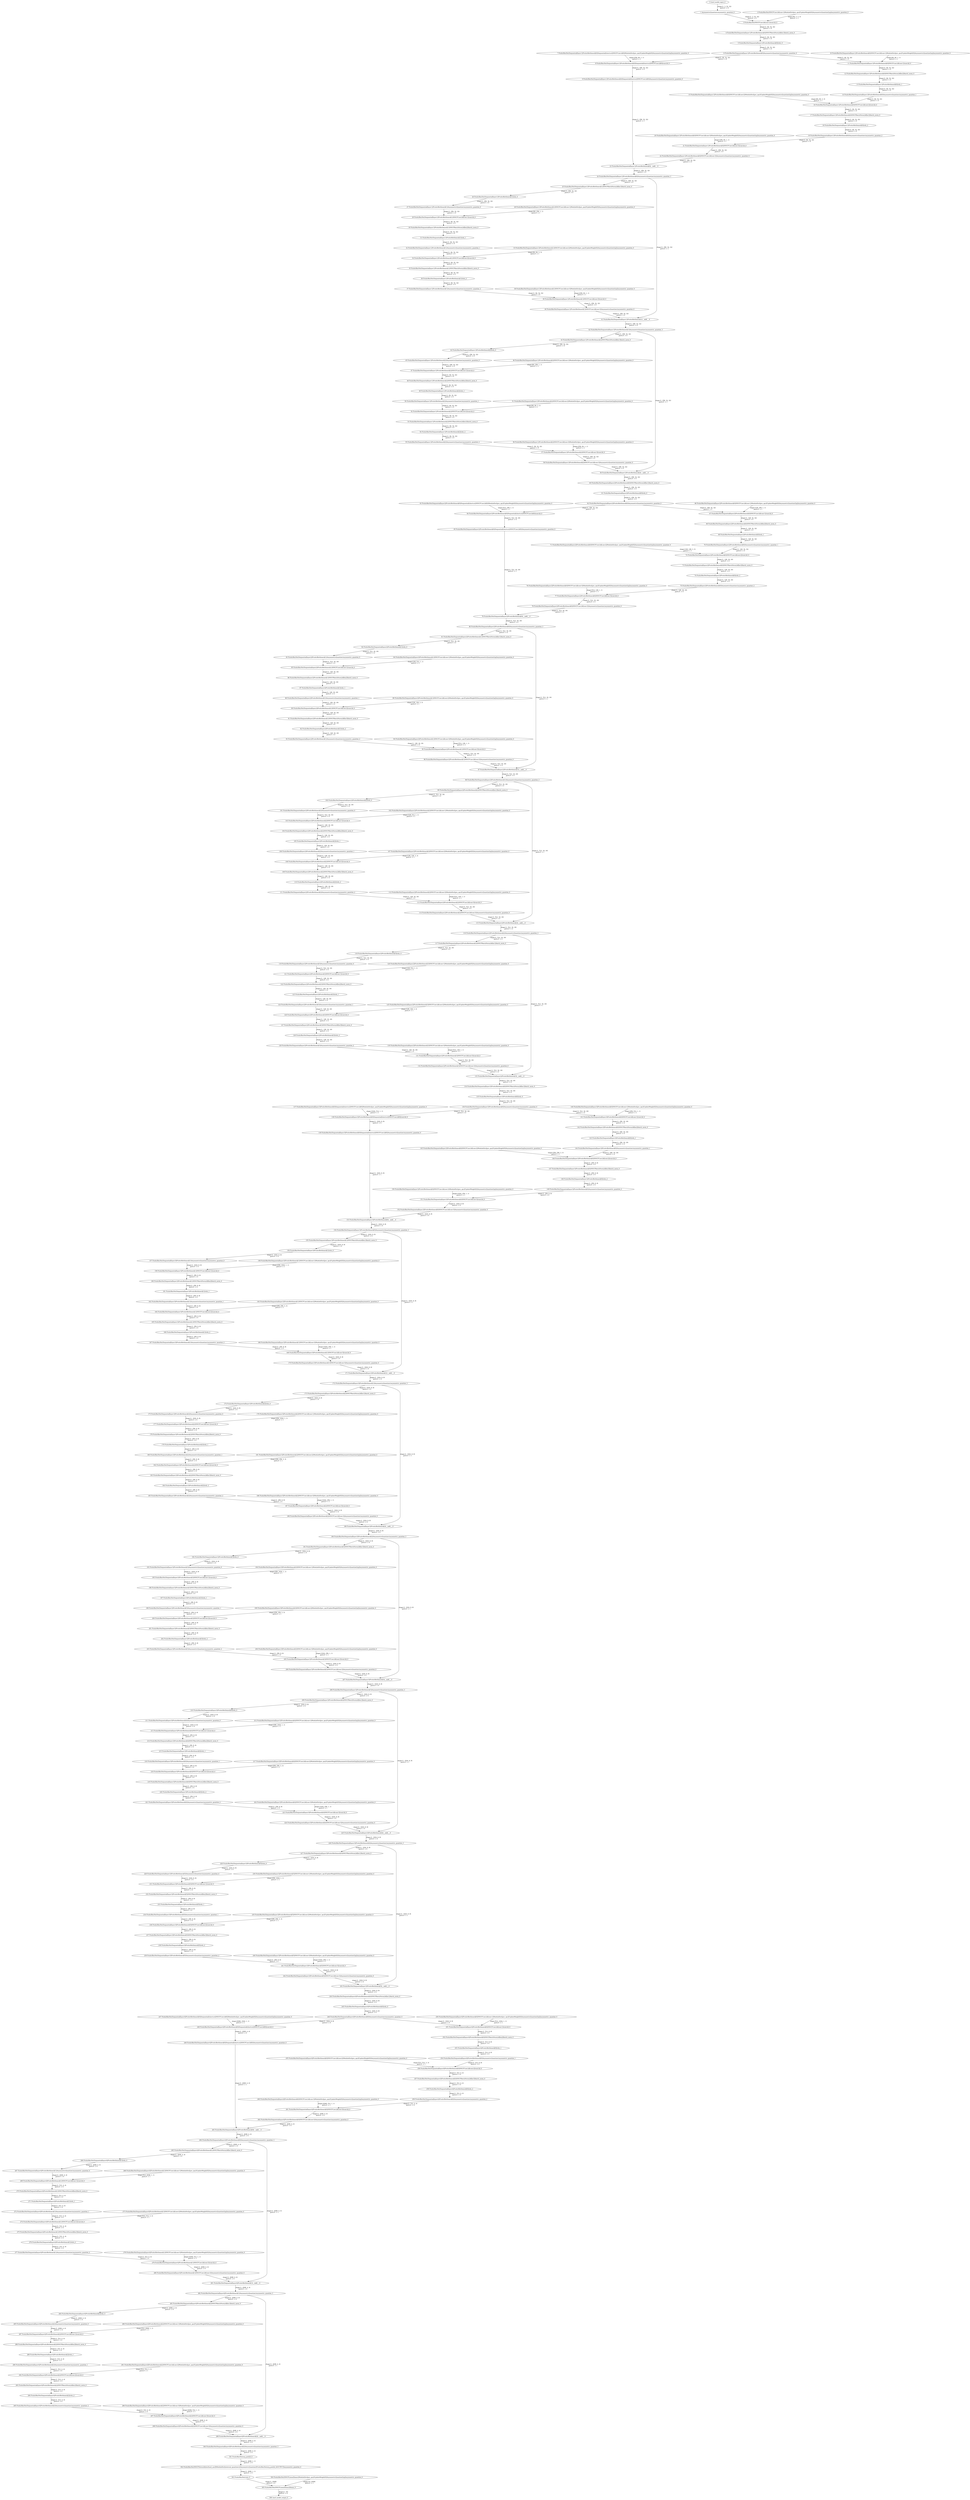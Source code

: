 strict digraph  {
"0 /nncf_model_input_0" [id=0, type=nncf_model_input];
"1 AsymmetricQuantizer/asymmetric_quantize_0" [id=1, type=asymmetric_quantize];
"2 PreActResNet/NNCFConv2d[conv1]/ModuleDict[pre_ops]/UpdateWeight[0]/AsymmetricQuantizer[op]/asymmetric_quantize_0" [id=2, type=asymmetric_quantize];
"3 PreActResNet/NNCFConv2d[conv1]/conv2d_0" [id=3, type=conv2d];
"4 PreActResNet/Sequential[layer1]/PreActBottleneck[0]/NNCFBatchNorm2d[bn1]/batch_norm_0" [id=4, type=batch_norm];
"5 PreActResNet/Sequential[layer1]/PreActBottleneck[0]/relu_0" [id=5, type=relu];
"6 PreActResNet/Sequential[layer1]/PreActBottleneck[0]/AsymmetricQuantizer/asymmetric_quantize_0" [id=6, type=asymmetric_quantize];
"7 PreActResNet/Sequential[layer1]/PreActBottleneck[0]/Sequential[shortcut]/NNCFConv2d[0]/ModuleDict[pre_ops]/UpdateWeight[0]/AsymmetricQuantizer[op]/asymmetric_quantize_0" [id=7, type=asymmetric_quantize];
"8 PreActResNet/Sequential[layer1]/PreActBottleneck[0]/Sequential[shortcut]/NNCFConv2d[0]/conv2d_0" [id=8, type=conv2d];
"9 PreActResNet/Sequential[layer1]/PreActBottleneck[0]/Sequential[shortcut]/NNCFConv2d[0]/AsymmetricQuantizer/asymmetric_quantize_0" [id=9, type=asymmetric_quantize];
"10 PreActResNet/Sequential[layer1]/PreActBottleneck[0]/NNCFConv2d[conv1]/ModuleDict[pre_ops]/UpdateWeight[0]/AsymmetricQuantizer[op]/asymmetric_quantize_0" [id=10, type=asymmetric_quantize];
"11 PreActResNet/Sequential[layer1]/PreActBottleneck[0]/NNCFConv2d[conv1]/conv2d_0" [id=11, type=conv2d];
"12 PreActResNet/Sequential[layer1]/PreActBottleneck[0]/NNCFBatchNorm2d[bn2]/batch_norm_0" [id=12, type=batch_norm];
"13 PreActResNet/Sequential[layer1]/PreActBottleneck[0]/relu_1" [id=13, type=relu];
"14 PreActResNet/Sequential[layer1]/PreActBottleneck[0]/AsymmetricQuantizer/asymmetric_quantize_1" [id=14, type=asymmetric_quantize];
"15 PreActResNet/Sequential[layer1]/PreActBottleneck[0]/NNCFConv2d[conv2]/ModuleDict[pre_ops]/UpdateWeight[0]/AsymmetricQuantizer[op]/asymmetric_quantize_0" [id=15, type=asymmetric_quantize];
"16 PreActResNet/Sequential[layer1]/PreActBottleneck[0]/NNCFConv2d[conv2]/conv2d_0" [id=16, type=conv2d];
"17 PreActResNet/Sequential[layer1]/PreActBottleneck[0]/NNCFBatchNorm2d[bn3]/batch_norm_0" [id=17, type=batch_norm];
"18 PreActResNet/Sequential[layer1]/PreActBottleneck[0]/relu_2" [id=18, type=relu];
"19 PreActResNet/Sequential[layer1]/PreActBottleneck[0]/AsymmetricQuantizer/asymmetric_quantize_2" [id=19, type=asymmetric_quantize];
"20 PreActResNet/Sequential[layer1]/PreActBottleneck[0]/NNCFConv2d[conv3]/ModuleDict[pre_ops]/UpdateWeight[0]/AsymmetricQuantizer[op]/asymmetric_quantize_0" [id=20, type=asymmetric_quantize];
"21 PreActResNet/Sequential[layer1]/PreActBottleneck[0]/NNCFConv2d[conv3]/conv2d_0" [id=21, type=conv2d];
"22 PreActResNet/Sequential[layer1]/PreActBottleneck[0]/NNCFConv2d[conv3]/AsymmetricQuantizer/asymmetric_quantize_0" [id=22, type=asymmetric_quantize];
"23 PreActResNet/Sequential[layer1]/PreActBottleneck[0]/__iadd___0" [id=23, type=__iadd__];
"24 PreActResNet/Sequential[layer1]/PreActBottleneck[0]/AsymmetricQuantizer/asymmetric_quantize_3" [id=24, type=asymmetric_quantize];
"25 PreActResNet/Sequential[layer1]/PreActBottleneck[1]/NNCFBatchNorm2d[bn1]/batch_norm_0" [id=25, type=batch_norm];
"26 PreActResNet/Sequential[layer1]/PreActBottleneck[1]/relu_0" [id=26, type=relu];
"27 PreActResNet/Sequential[layer1]/PreActBottleneck[1]/AsymmetricQuantizer/asymmetric_quantize_0" [id=27, type=asymmetric_quantize];
"28 PreActResNet/Sequential[layer1]/PreActBottleneck[1]/NNCFConv2d[conv1]/ModuleDict[pre_ops]/UpdateWeight[0]/AsymmetricQuantizer[op]/asymmetric_quantize_0" [id=28, type=asymmetric_quantize];
"29 PreActResNet/Sequential[layer1]/PreActBottleneck[1]/NNCFConv2d[conv1]/conv2d_0" [id=29, type=conv2d];
"30 PreActResNet/Sequential[layer1]/PreActBottleneck[1]/NNCFBatchNorm2d[bn2]/batch_norm_0" [id=30, type=batch_norm];
"31 PreActResNet/Sequential[layer1]/PreActBottleneck[1]/relu_1" [id=31, type=relu];
"32 PreActResNet/Sequential[layer1]/PreActBottleneck[1]/AsymmetricQuantizer/asymmetric_quantize_1" [id=32, type=asymmetric_quantize];
"33 PreActResNet/Sequential[layer1]/PreActBottleneck[1]/NNCFConv2d[conv2]/ModuleDict[pre_ops]/UpdateWeight[0]/AsymmetricQuantizer[op]/asymmetric_quantize_0" [id=33, type=asymmetric_quantize];
"34 PreActResNet/Sequential[layer1]/PreActBottleneck[1]/NNCFConv2d[conv2]/conv2d_0" [id=34, type=conv2d];
"35 PreActResNet/Sequential[layer1]/PreActBottleneck[1]/NNCFBatchNorm2d[bn3]/batch_norm_0" [id=35, type=batch_norm];
"36 PreActResNet/Sequential[layer1]/PreActBottleneck[1]/relu_2" [id=36, type=relu];
"37 PreActResNet/Sequential[layer1]/PreActBottleneck[1]/AsymmetricQuantizer/asymmetric_quantize_2" [id=37, type=asymmetric_quantize];
"38 PreActResNet/Sequential[layer1]/PreActBottleneck[1]/NNCFConv2d[conv3]/ModuleDict[pre_ops]/UpdateWeight[0]/AsymmetricQuantizer[op]/asymmetric_quantize_0" [id=38, type=asymmetric_quantize];
"39 PreActResNet/Sequential[layer1]/PreActBottleneck[1]/NNCFConv2d[conv3]/conv2d_0" [id=39, type=conv2d];
"40 PreActResNet/Sequential[layer1]/PreActBottleneck[1]/NNCFConv2d[conv3]/AsymmetricQuantizer/asymmetric_quantize_0" [id=40, type=asymmetric_quantize];
"41 PreActResNet/Sequential[layer1]/PreActBottleneck[1]/__iadd___0" [id=41, type=__iadd__];
"42 PreActResNet/Sequential[layer1]/PreActBottleneck[1]/AsymmetricQuantizer/asymmetric_quantize_3" [id=42, type=asymmetric_quantize];
"43 PreActResNet/Sequential[layer1]/PreActBottleneck[2]/NNCFBatchNorm2d[bn1]/batch_norm_0" [id=43, type=batch_norm];
"44 PreActResNet/Sequential[layer1]/PreActBottleneck[2]/relu_0" [id=44, type=relu];
"45 PreActResNet/Sequential[layer1]/PreActBottleneck[2]/AsymmetricQuantizer/asymmetric_quantize_0" [id=45, type=asymmetric_quantize];
"46 PreActResNet/Sequential[layer1]/PreActBottleneck[2]/NNCFConv2d[conv1]/ModuleDict[pre_ops]/UpdateWeight[0]/AsymmetricQuantizer[op]/asymmetric_quantize_0" [id=46, type=asymmetric_quantize];
"47 PreActResNet/Sequential[layer1]/PreActBottleneck[2]/NNCFConv2d[conv1]/conv2d_0" [id=47, type=conv2d];
"48 PreActResNet/Sequential[layer1]/PreActBottleneck[2]/NNCFBatchNorm2d[bn2]/batch_norm_0" [id=48, type=batch_norm];
"49 PreActResNet/Sequential[layer1]/PreActBottleneck[2]/relu_1" [id=49, type=relu];
"50 PreActResNet/Sequential[layer1]/PreActBottleneck[2]/AsymmetricQuantizer/asymmetric_quantize_1" [id=50, type=asymmetric_quantize];
"51 PreActResNet/Sequential[layer1]/PreActBottleneck[2]/NNCFConv2d[conv2]/ModuleDict[pre_ops]/UpdateWeight[0]/AsymmetricQuantizer[op]/asymmetric_quantize_0" [id=51, type=asymmetric_quantize];
"52 PreActResNet/Sequential[layer1]/PreActBottleneck[2]/NNCFConv2d[conv2]/conv2d_0" [id=52, type=conv2d];
"53 PreActResNet/Sequential[layer1]/PreActBottleneck[2]/NNCFBatchNorm2d[bn3]/batch_norm_0" [id=53, type=batch_norm];
"54 PreActResNet/Sequential[layer1]/PreActBottleneck[2]/relu_2" [id=54, type=relu];
"55 PreActResNet/Sequential[layer1]/PreActBottleneck[2]/AsymmetricQuantizer/asymmetric_quantize_2" [id=55, type=asymmetric_quantize];
"56 PreActResNet/Sequential[layer1]/PreActBottleneck[2]/NNCFConv2d[conv3]/ModuleDict[pre_ops]/UpdateWeight[0]/AsymmetricQuantizer[op]/asymmetric_quantize_0" [id=56, type=asymmetric_quantize];
"57 PreActResNet/Sequential[layer1]/PreActBottleneck[2]/NNCFConv2d[conv3]/conv2d_0" [id=57, type=conv2d];
"58 PreActResNet/Sequential[layer1]/PreActBottleneck[2]/NNCFConv2d[conv3]/AsymmetricQuantizer/asymmetric_quantize_0" [id=58, type=asymmetric_quantize];
"59 PreActResNet/Sequential[layer1]/PreActBottleneck[2]/__iadd___0" [id=59, type=__iadd__];
"60 PreActResNet/Sequential[layer2]/PreActBottleneck[0]/NNCFBatchNorm2d[bn1]/batch_norm_0" [id=60, type=batch_norm];
"61 PreActResNet/Sequential[layer2]/PreActBottleneck[0]/relu_0" [id=61, type=relu];
"62 PreActResNet/Sequential[layer2]/PreActBottleneck[0]/AsymmetricQuantizer/asymmetric_quantize_0" [id=62, type=asymmetric_quantize];
"63 PreActResNet/Sequential[layer2]/PreActBottleneck[0]/Sequential[shortcut]/NNCFConv2d[0]/ModuleDict[pre_ops]/UpdateWeight[0]/AsymmetricQuantizer[op]/asymmetric_quantize_0" [id=63, type=asymmetric_quantize];
"64 PreActResNet/Sequential[layer2]/PreActBottleneck[0]/Sequential[shortcut]/NNCFConv2d[0]/conv2d_0" [id=64, type=conv2d];
"65 PreActResNet/Sequential[layer2]/PreActBottleneck[0]/Sequential[shortcut]/NNCFConv2d[0]/AsymmetricQuantizer/asymmetric_quantize_0" [id=65, type=asymmetric_quantize];
"66 PreActResNet/Sequential[layer2]/PreActBottleneck[0]/NNCFConv2d[conv1]/ModuleDict[pre_ops]/UpdateWeight[0]/AsymmetricQuantizer[op]/asymmetric_quantize_0" [id=66, type=asymmetric_quantize];
"67 PreActResNet/Sequential[layer2]/PreActBottleneck[0]/NNCFConv2d[conv1]/conv2d_0" [id=67, type=conv2d];
"68 PreActResNet/Sequential[layer2]/PreActBottleneck[0]/NNCFBatchNorm2d[bn2]/batch_norm_0" [id=68, type=batch_norm];
"69 PreActResNet/Sequential[layer2]/PreActBottleneck[0]/relu_1" [id=69, type=relu];
"70 PreActResNet/Sequential[layer2]/PreActBottleneck[0]/AsymmetricQuantizer/asymmetric_quantize_1" [id=70, type=asymmetric_quantize];
"71 PreActResNet/Sequential[layer2]/PreActBottleneck[0]/NNCFConv2d[conv2]/ModuleDict[pre_ops]/UpdateWeight[0]/AsymmetricQuantizer[op]/asymmetric_quantize_0" [id=71, type=asymmetric_quantize];
"72 PreActResNet/Sequential[layer2]/PreActBottleneck[0]/NNCFConv2d[conv2]/conv2d_0" [id=72, type=conv2d];
"73 PreActResNet/Sequential[layer2]/PreActBottleneck[0]/NNCFBatchNorm2d[bn3]/batch_norm_0" [id=73, type=batch_norm];
"74 PreActResNet/Sequential[layer2]/PreActBottleneck[0]/relu_2" [id=74, type=relu];
"75 PreActResNet/Sequential[layer2]/PreActBottleneck[0]/AsymmetricQuantizer/asymmetric_quantize_2" [id=75, type=asymmetric_quantize];
"76 PreActResNet/Sequential[layer2]/PreActBottleneck[0]/NNCFConv2d[conv3]/ModuleDict[pre_ops]/UpdateWeight[0]/AsymmetricQuantizer[op]/asymmetric_quantize_0" [id=76, type=asymmetric_quantize];
"77 PreActResNet/Sequential[layer2]/PreActBottleneck[0]/NNCFConv2d[conv3]/conv2d_0" [id=77, type=conv2d];
"78 PreActResNet/Sequential[layer2]/PreActBottleneck[0]/NNCFConv2d[conv3]/AsymmetricQuantizer/asymmetric_quantize_0" [id=78, type=asymmetric_quantize];
"79 PreActResNet/Sequential[layer2]/PreActBottleneck[0]/__iadd___0" [id=79, type=__iadd__];
"80 PreActResNet/Sequential[layer2]/PreActBottleneck[0]/AsymmetricQuantizer/asymmetric_quantize_3" [id=80, type=asymmetric_quantize];
"81 PreActResNet/Sequential[layer2]/PreActBottleneck[1]/NNCFBatchNorm2d[bn1]/batch_norm_0" [id=81, type=batch_norm];
"82 PreActResNet/Sequential[layer2]/PreActBottleneck[1]/relu_0" [id=82, type=relu];
"83 PreActResNet/Sequential[layer2]/PreActBottleneck[1]/AsymmetricQuantizer/asymmetric_quantize_0" [id=83, type=asymmetric_quantize];
"84 PreActResNet/Sequential[layer2]/PreActBottleneck[1]/NNCFConv2d[conv1]/ModuleDict[pre_ops]/UpdateWeight[0]/AsymmetricQuantizer[op]/asymmetric_quantize_0" [id=84, type=asymmetric_quantize];
"85 PreActResNet/Sequential[layer2]/PreActBottleneck[1]/NNCFConv2d[conv1]/conv2d_0" [id=85, type=conv2d];
"86 PreActResNet/Sequential[layer2]/PreActBottleneck[1]/NNCFBatchNorm2d[bn2]/batch_norm_0" [id=86, type=batch_norm];
"87 PreActResNet/Sequential[layer2]/PreActBottleneck[1]/relu_1" [id=87, type=relu];
"88 PreActResNet/Sequential[layer2]/PreActBottleneck[1]/AsymmetricQuantizer/asymmetric_quantize_1" [id=88, type=asymmetric_quantize];
"89 PreActResNet/Sequential[layer2]/PreActBottleneck[1]/NNCFConv2d[conv2]/ModuleDict[pre_ops]/UpdateWeight[0]/AsymmetricQuantizer[op]/asymmetric_quantize_0" [id=89, type=asymmetric_quantize];
"90 PreActResNet/Sequential[layer2]/PreActBottleneck[1]/NNCFConv2d[conv2]/conv2d_0" [id=90, type=conv2d];
"91 PreActResNet/Sequential[layer2]/PreActBottleneck[1]/NNCFBatchNorm2d[bn3]/batch_norm_0" [id=91, type=batch_norm];
"92 PreActResNet/Sequential[layer2]/PreActBottleneck[1]/relu_2" [id=92, type=relu];
"93 PreActResNet/Sequential[layer2]/PreActBottleneck[1]/AsymmetricQuantizer/asymmetric_quantize_2" [id=93, type=asymmetric_quantize];
"94 PreActResNet/Sequential[layer2]/PreActBottleneck[1]/NNCFConv2d[conv3]/ModuleDict[pre_ops]/UpdateWeight[0]/AsymmetricQuantizer[op]/asymmetric_quantize_0" [id=94, type=asymmetric_quantize];
"95 PreActResNet/Sequential[layer2]/PreActBottleneck[1]/NNCFConv2d[conv3]/conv2d_0" [id=95, type=conv2d];
"96 PreActResNet/Sequential[layer2]/PreActBottleneck[1]/NNCFConv2d[conv3]/AsymmetricQuantizer/asymmetric_quantize_0" [id=96, type=asymmetric_quantize];
"97 PreActResNet/Sequential[layer2]/PreActBottleneck[1]/__iadd___0" [id=97, type=__iadd__];
"98 PreActResNet/Sequential[layer2]/PreActBottleneck[1]/AsymmetricQuantizer/asymmetric_quantize_3" [id=98, type=asymmetric_quantize];
"99 PreActResNet/Sequential[layer2]/PreActBottleneck[2]/NNCFBatchNorm2d[bn1]/batch_norm_0" [id=99, type=batch_norm];
"100 PreActResNet/Sequential[layer2]/PreActBottleneck[2]/relu_0" [id=100, type=relu];
"101 PreActResNet/Sequential[layer2]/PreActBottleneck[2]/AsymmetricQuantizer/asymmetric_quantize_0" [id=101, type=asymmetric_quantize];
"102 PreActResNet/Sequential[layer2]/PreActBottleneck[2]/NNCFConv2d[conv1]/ModuleDict[pre_ops]/UpdateWeight[0]/AsymmetricQuantizer[op]/asymmetric_quantize_0" [id=102, type=asymmetric_quantize];
"103 PreActResNet/Sequential[layer2]/PreActBottleneck[2]/NNCFConv2d[conv1]/conv2d_0" [id=103, type=conv2d];
"104 PreActResNet/Sequential[layer2]/PreActBottleneck[2]/NNCFBatchNorm2d[bn2]/batch_norm_0" [id=104, type=batch_norm];
"105 PreActResNet/Sequential[layer2]/PreActBottleneck[2]/relu_1" [id=105, type=relu];
"106 PreActResNet/Sequential[layer2]/PreActBottleneck[2]/AsymmetricQuantizer/asymmetric_quantize_1" [id=106, type=asymmetric_quantize];
"107 PreActResNet/Sequential[layer2]/PreActBottleneck[2]/NNCFConv2d[conv2]/ModuleDict[pre_ops]/UpdateWeight[0]/AsymmetricQuantizer[op]/asymmetric_quantize_0" [id=107, type=asymmetric_quantize];
"108 PreActResNet/Sequential[layer2]/PreActBottleneck[2]/NNCFConv2d[conv2]/conv2d_0" [id=108, type=conv2d];
"109 PreActResNet/Sequential[layer2]/PreActBottleneck[2]/NNCFBatchNorm2d[bn3]/batch_norm_0" [id=109, type=batch_norm];
"110 PreActResNet/Sequential[layer2]/PreActBottleneck[2]/relu_2" [id=110, type=relu];
"111 PreActResNet/Sequential[layer2]/PreActBottleneck[2]/AsymmetricQuantizer/asymmetric_quantize_2" [id=111, type=asymmetric_quantize];
"112 PreActResNet/Sequential[layer2]/PreActBottleneck[2]/NNCFConv2d[conv3]/ModuleDict[pre_ops]/UpdateWeight[0]/AsymmetricQuantizer[op]/asymmetric_quantize_0" [id=112, type=asymmetric_quantize];
"113 PreActResNet/Sequential[layer2]/PreActBottleneck[2]/NNCFConv2d[conv3]/conv2d_0" [id=113, type=conv2d];
"114 PreActResNet/Sequential[layer2]/PreActBottleneck[2]/NNCFConv2d[conv3]/AsymmetricQuantizer/asymmetric_quantize_0" [id=114, type=asymmetric_quantize];
"115 PreActResNet/Sequential[layer2]/PreActBottleneck[2]/__iadd___0" [id=115, type=__iadd__];
"116 PreActResNet/Sequential[layer2]/PreActBottleneck[2]/AsymmetricQuantizer/asymmetric_quantize_3" [id=116, type=asymmetric_quantize];
"117 PreActResNet/Sequential[layer2]/PreActBottleneck[3]/NNCFBatchNorm2d[bn1]/batch_norm_0" [id=117, type=batch_norm];
"118 PreActResNet/Sequential[layer2]/PreActBottleneck[3]/relu_0" [id=118, type=relu];
"119 PreActResNet/Sequential[layer2]/PreActBottleneck[3]/AsymmetricQuantizer/asymmetric_quantize_0" [id=119, type=asymmetric_quantize];
"120 PreActResNet/Sequential[layer2]/PreActBottleneck[3]/NNCFConv2d[conv1]/ModuleDict[pre_ops]/UpdateWeight[0]/AsymmetricQuantizer[op]/asymmetric_quantize_0" [id=120, type=asymmetric_quantize];
"121 PreActResNet/Sequential[layer2]/PreActBottleneck[3]/NNCFConv2d[conv1]/conv2d_0" [id=121, type=conv2d];
"122 PreActResNet/Sequential[layer2]/PreActBottleneck[3]/NNCFBatchNorm2d[bn2]/batch_norm_0" [id=122, type=batch_norm];
"123 PreActResNet/Sequential[layer2]/PreActBottleneck[3]/relu_1" [id=123, type=relu];
"124 PreActResNet/Sequential[layer2]/PreActBottleneck[3]/AsymmetricQuantizer/asymmetric_quantize_1" [id=124, type=asymmetric_quantize];
"125 PreActResNet/Sequential[layer2]/PreActBottleneck[3]/NNCFConv2d[conv2]/ModuleDict[pre_ops]/UpdateWeight[0]/AsymmetricQuantizer[op]/asymmetric_quantize_0" [id=125, type=asymmetric_quantize];
"126 PreActResNet/Sequential[layer2]/PreActBottleneck[3]/NNCFConv2d[conv2]/conv2d_0" [id=126, type=conv2d];
"127 PreActResNet/Sequential[layer2]/PreActBottleneck[3]/NNCFBatchNorm2d[bn3]/batch_norm_0" [id=127, type=batch_norm];
"128 PreActResNet/Sequential[layer2]/PreActBottleneck[3]/relu_2" [id=128, type=relu];
"129 PreActResNet/Sequential[layer2]/PreActBottleneck[3]/AsymmetricQuantizer/asymmetric_quantize_2" [id=129, type=asymmetric_quantize];
"130 PreActResNet/Sequential[layer2]/PreActBottleneck[3]/NNCFConv2d[conv3]/ModuleDict[pre_ops]/UpdateWeight[0]/AsymmetricQuantizer[op]/asymmetric_quantize_0" [id=130, type=asymmetric_quantize];
"131 PreActResNet/Sequential[layer2]/PreActBottleneck[3]/NNCFConv2d[conv3]/conv2d_0" [id=131, type=conv2d];
"132 PreActResNet/Sequential[layer2]/PreActBottleneck[3]/NNCFConv2d[conv3]/AsymmetricQuantizer/asymmetric_quantize_0" [id=132, type=asymmetric_quantize];
"133 PreActResNet/Sequential[layer2]/PreActBottleneck[3]/__iadd___0" [id=133, type=__iadd__];
"134 PreActResNet/Sequential[layer3]/PreActBottleneck[0]/NNCFBatchNorm2d[bn1]/batch_norm_0" [id=134, type=batch_norm];
"135 PreActResNet/Sequential[layer3]/PreActBottleneck[0]/relu_0" [id=135, type=relu];
"136 PreActResNet/Sequential[layer3]/PreActBottleneck[0]/AsymmetricQuantizer/asymmetric_quantize_0" [id=136, type=asymmetric_quantize];
"137 PreActResNet/Sequential[layer3]/PreActBottleneck[0]/Sequential[shortcut]/NNCFConv2d[0]/ModuleDict[pre_ops]/UpdateWeight[0]/AsymmetricQuantizer[op]/asymmetric_quantize_0" [id=137, type=asymmetric_quantize];
"138 PreActResNet/Sequential[layer3]/PreActBottleneck[0]/Sequential[shortcut]/NNCFConv2d[0]/conv2d_0" [id=138, type=conv2d];
"139 PreActResNet/Sequential[layer3]/PreActBottleneck[0]/Sequential[shortcut]/NNCFConv2d[0]/AsymmetricQuantizer/asymmetric_quantize_0" [id=139, type=asymmetric_quantize];
"140 PreActResNet/Sequential[layer3]/PreActBottleneck[0]/NNCFConv2d[conv1]/ModuleDict[pre_ops]/UpdateWeight[0]/AsymmetricQuantizer[op]/asymmetric_quantize_0" [id=140, type=asymmetric_quantize];
"141 PreActResNet/Sequential[layer3]/PreActBottleneck[0]/NNCFConv2d[conv1]/conv2d_0" [id=141, type=conv2d];
"142 PreActResNet/Sequential[layer3]/PreActBottleneck[0]/NNCFBatchNorm2d[bn2]/batch_norm_0" [id=142, type=batch_norm];
"143 PreActResNet/Sequential[layer3]/PreActBottleneck[0]/relu_1" [id=143, type=relu];
"144 PreActResNet/Sequential[layer3]/PreActBottleneck[0]/AsymmetricQuantizer/asymmetric_quantize_1" [id=144, type=asymmetric_quantize];
"145 PreActResNet/Sequential[layer3]/PreActBottleneck[0]/NNCFConv2d[conv2]/ModuleDict[pre_ops]/UpdateWeight[0]/AsymmetricQuantizer[op]/asymmetric_quantize_0" [id=145, type=asymmetric_quantize];
"146 PreActResNet/Sequential[layer3]/PreActBottleneck[0]/NNCFConv2d[conv2]/conv2d_0" [id=146, type=conv2d];
"147 PreActResNet/Sequential[layer3]/PreActBottleneck[0]/NNCFBatchNorm2d[bn3]/batch_norm_0" [id=147, type=batch_norm];
"148 PreActResNet/Sequential[layer3]/PreActBottleneck[0]/relu_2" [id=148, type=relu];
"149 PreActResNet/Sequential[layer3]/PreActBottleneck[0]/AsymmetricQuantizer/asymmetric_quantize_2" [id=149, type=asymmetric_quantize];
"150 PreActResNet/Sequential[layer3]/PreActBottleneck[0]/NNCFConv2d[conv3]/ModuleDict[pre_ops]/UpdateWeight[0]/AsymmetricQuantizer[op]/asymmetric_quantize_0" [id=150, type=asymmetric_quantize];
"151 PreActResNet/Sequential[layer3]/PreActBottleneck[0]/NNCFConv2d[conv3]/conv2d_0" [id=151, type=conv2d];
"152 PreActResNet/Sequential[layer3]/PreActBottleneck[0]/NNCFConv2d[conv3]/AsymmetricQuantizer/asymmetric_quantize_0" [id=152, type=asymmetric_quantize];
"153 PreActResNet/Sequential[layer3]/PreActBottleneck[0]/__iadd___0" [id=153, type=__iadd__];
"154 PreActResNet/Sequential[layer3]/PreActBottleneck[0]/AsymmetricQuantizer/asymmetric_quantize_3" [id=154, type=asymmetric_quantize];
"155 PreActResNet/Sequential[layer3]/PreActBottleneck[1]/NNCFBatchNorm2d[bn1]/batch_norm_0" [id=155, type=batch_norm];
"156 PreActResNet/Sequential[layer3]/PreActBottleneck[1]/relu_0" [id=156, type=relu];
"157 PreActResNet/Sequential[layer3]/PreActBottleneck[1]/AsymmetricQuantizer/asymmetric_quantize_0" [id=157, type=asymmetric_quantize];
"158 PreActResNet/Sequential[layer3]/PreActBottleneck[1]/NNCFConv2d[conv1]/ModuleDict[pre_ops]/UpdateWeight[0]/AsymmetricQuantizer[op]/asymmetric_quantize_0" [id=158, type=asymmetric_quantize];
"159 PreActResNet/Sequential[layer3]/PreActBottleneck[1]/NNCFConv2d[conv1]/conv2d_0" [id=159, type=conv2d];
"160 PreActResNet/Sequential[layer3]/PreActBottleneck[1]/NNCFBatchNorm2d[bn2]/batch_norm_0" [id=160, type=batch_norm];
"161 PreActResNet/Sequential[layer3]/PreActBottleneck[1]/relu_1" [id=161, type=relu];
"162 PreActResNet/Sequential[layer3]/PreActBottleneck[1]/AsymmetricQuantizer/asymmetric_quantize_1" [id=162, type=asymmetric_quantize];
"163 PreActResNet/Sequential[layer3]/PreActBottleneck[1]/NNCFConv2d[conv2]/ModuleDict[pre_ops]/UpdateWeight[0]/AsymmetricQuantizer[op]/asymmetric_quantize_0" [id=163, type=asymmetric_quantize];
"164 PreActResNet/Sequential[layer3]/PreActBottleneck[1]/NNCFConv2d[conv2]/conv2d_0" [id=164, type=conv2d];
"165 PreActResNet/Sequential[layer3]/PreActBottleneck[1]/NNCFBatchNorm2d[bn3]/batch_norm_0" [id=165, type=batch_norm];
"166 PreActResNet/Sequential[layer3]/PreActBottleneck[1]/relu_2" [id=166, type=relu];
"167 PreActResNet/Sequential[layer3]/PreActBottleneck[1]/AsymmetricQuantizer/asymmetric_quantize_2" [id=167, type=asymmetric_quantize];
"168 PreActResNet/Sequential[layer3]/PreActBottleneck[1]/NNCFConv2d[conv3]/ModuleDict[pre_ops]/UpdateWeight[0]/AsymmetricQuantizer[op]/asymmetric_quantize_0" [id=168, type=asymmetric_quantize];
"169 PreActResNet/Sequential[layer3]/PreActBottleneck[1]/NNCFConv2d[conv3]/conv2d_0" [id=169, type=conv2d];
"170 PreActResNet/Sequential[layer3]/PreActBottleneck[1]/NNCFConv2d[conv3]/AsymmetricQuantizer/asymmetric_quantize_0" [id=170, type=asymmetric_quantize];
"171 PreActResNet/Sequential[layer3]/PreActBottleneck[1]/__iadd___0" [id=171, type=__iadd__];
"172 PreActResNet/Sequential[layer3]/PreActBottleneck[1]/AsymmetricQuantizer/asymmetric_quantize_3" [id=172, type=asymmetric_quantize];
"173 PreActResNet/Sequential[layer3]/PreActBottleneck[2]/NNCFBatchNorm2d[bn1]/batch_norm_0" [id=173, type=batch_norm];
"174 PreActResNet/Sequential[layer3]/PreActBottleneck[2]/relu_0" [id=174, type=relu];
"175 PreActResNet/Sequential[layer3]/PreActBottleneck[2]/AsymmetricQuantizer/asymmetric_quantize_0" [id=175, type=asymmetric_quantize];
"176 PreActResNet/Sequential[layer3]/PreActBottleneck[2]/NNCFConv2d[conv1]/ModuleDict[pre_ops]/UpdateWeight[0]/AsymmetricQuantizer[op]/asymmetric_quantize_0" [id=176, type=asymmetric_quantize];
"177 PreActResNet/Sequential[layer3]/PreActBottleneck[2]/NNCFConv2d[conv1]/conv2d_0" [id=177, type=conv2d];
"178 PreActResNet/Sequential[layer3]/PreActBottleneck[2]/NNCFBatchNorm2d[bn2]/batch_norm_0" [id=178, type=batch_norm];
"179 PreActResNet/Sequential[layer3]/PreActBottleneck[2]/relu_1" [id=179, type=relu];
"180 PreActResNet/Sequential[layer3]/PreActBottleneck[2]/AsymmetricQuantizer/asymmetric_quantize_1" [id=180, type=asymmetric_quantize];
"181 PreActResNet/Sequential[layer3]/PreActBottleneck[2]/NNCFConv2d[conv2]/ModuleDict[pre_ops]/UpdateWeight[0]/AsymmetricQuantizer[op]/asymmetric_quantize_0" [id=181, type=asymmetric_quantize];
"182 PreActResNet/Sequential[layer3]/PreActBottleneck[2]/NNCFConv2d[conv2]/conv2d_0" [id=182, type=conv2d];
"183 PreActResNet/Sequential[layer3]/PreActBottleneck[2]/NNCFBatchNorm2d[bn3]/batch_norm_0" [id=183, type=batch_norm];
"184 PreActResNet/Sequential[layer3]/PreActBottleneck[2]/relu_2" [id=184, type=relu];
"185 PreActResNet/Sequential[layer3]/PreActBottleneck[2]/AsymmetricQuantizer/asymmetric_quantize_2" [id=185, type=asymmetric_quantize];
"186 PreActResNet/Sequential[layer3]/PreActBottleneck[2]/NNCFConv2d[conv3]/ModuleDict[pre_ops]/UpdateWeight[0]/AsymmetricQuantizer[op]/asymmetric_quantize_0" [id=186, type=asymmetric_quantize];
"187 PreActResNet/Sequential[layer3]/PreActBottleneck[2]/NNCFConv2d[conv3]/conv2d_0" [id=187, type=conv2d];
"188 PreActResNet/Sequential[layer3]/PreActBottleneck[2]/NNCFConv2d[conv3]/AsymmetricQuantizer/asymmetric_quantize_0" [id=188, type=asymmetric_quantize];
"189 PreActResNet/Sequential[layer3]/PreActBottleneck[2]/__iadd___0" [id=189, type=__iadd__];
"190 PreActResNet/Sequential[layer3]/PreActBottleneck[2]/AsymmetricQuantizer/asymmetric_quantize_3" [id=190, type=asymmetric_quantize];
"191 PreActResNet/Sequential[layer3]/PreActBottleneck[3]/NNCFBatchNorm2d[bn1]/batch_norm_0" [id=191, type=batch_norm];
"192 PreActResNet/Sequential[layer3]/PreActBottleneck[3]/relu_0" [id=192, type=relu];
"193 PreActResNet/Sequential[layer3]/PreActBottleneck[3]/AsymmetricQuantizer/asymmetric_quantize_0" [id=193, type=asymmetric_quantize];
"194 PreActResNet/Sequential[layer3]/PreActBottleneck[3]/NNCFConv2d[conv1]/ModuleDict[pre_ops]/UpdateWeight[0]/AsymmetricQuantizer[op]/asymmetric_quantize_0" [id=194, type=asymmetric_quantize];
"195 PreActResNet/Sequential[layer3]/PreActBottleneck[3]/NNCFConv2d[conv1]/conv2d_0" [id=195, type=conv2d];
"196 PreActResNet/Sequential[layer3]/PreActBottleneck[3]/NNCFBatchNorm2d[bn2]/batch_norm_0" [id=196, type=batch_norm];
"197 PreActResNet/Sequential[layer3]/PreActBottleneck[3]/relu_1" [id=197, type=relu];
"198 PreActResNet/Sequential[layer3]/PreActBottleneck[3]/AsymmetricQuantizer/asymmetric_quantize_1" [id=198, type=asymmetric_quantize];
"199 PreActResNet/Sequential[layer3]/PreActBottleneck[3]/NNCFConv2d[conv2]/ModuleDict[pre_ops]/UpdateWeight[0]/AsymmetricQuantizer[op]/asymmetric_quantize_0" [id=199, type=asymmetric_quantize];
"200 PreActResNet/Sequential[layer3]/PreActBottleneck[3]/NNCFConv2d[conv2]/conv2d_0" [id=200, type=conv2d];
"201 PreActResNet/Sequential[layer3]/PreActBottleneck[3]/NNCFBatchNorm2d[bn3]/batch_norm_0" [id=201, type=batch_norm];
"202 PreActResNet/Sequential[layer3]/PreActBottleneck[3]/relu_2" [id=202, type=relu];
"203 PreActResNet/Sequential[layer3]/PreActBottleneck[3]/AsymmetricQuantizer/asymmetric_quantize_2" [id=203, type=asymmetric_quantize];
"204 PreActResNet/Sequential[layer3]/PreActBottleneck[3]/NNCFConv2d[conv3]/ModuleDict[pre_ops]/UpdateWeight[0]/AsymmetricQuantizer[op]/asymmetric_quantize_0" [id=204, type=asymmetric_quantize];
"205 PreActResNet/Sequential[layer3]/PreActBottleneck[3]/NNCFConv2d[conv3]/conv2d_0" [id=205, type=conv2d];
"206 PreActResNet/Sequential[layer3]/PreActBottleneck[3]/NNCFConv2d[conv3]/AsymmetricQuantizer/asymmetric_quantize_0" [id=206, type=asymmetric_quantize];
"207 PreActResNet/Sequential[layer3]/PreActBottleneck[3]/__iadd___0" [id=207, type=__iadd__];
"208 PreActResNet/Sequential[layer3]/PreActBottleneck[3]/AsymmetricQuantizer/asymmetric_quantize_3" [id=208, type=asymmetric_quantize];
"209 PreActResNet/Sequential[layer3]/PreActBottleneck[4]/NNCFBatchNorm2d[bn1]/batch_norm_0" [id=209, type=batch_norm];
"210 PreActResNet/Sequential[layer3]/PreActBottleneck[4]/relu_0" [id=210, type=relu];
"211 PreActResNet/Sequential[layer3]/PreActBottleneck[4]/AsymmetricQuantizer/asymmetric_quantize_0" [id=211, type=asymmetric_quantize];
"212 PreActResNet/Sequential[layer3]/PreActBottleneck[4]/NNCFConv2d[conv1]/ModuleDict[pre_ops]/UpdateWeight[0]/AsymmetricQuantizer[op]/asymmetric_quantize_0" [id=212, type=asymmetric_quantize];
"213 PreActResNet/Sequential[layer3]/PreActBottleneck[4]/NNCFConv2d[conv1]/conv2d_0" [id=213, type=conv2d];
"214 PreActResNet/Sequential[layer3]/PreActBottleneck[4]/NNCFBatchNorm2d[bn2]/batch_norm_0" [id=214, type=batch_norm];
"215 PreActResNet/Sequential[layer3]/PreActBottleneck[4]/relu_1" [id=215, type=relu];
"216 PreActResNet/Sequential[layer3]/PreActBottleneck[4]/AsymmetricQuantizer/asymmetric_quantize_1" [id=216, type=asymmetric_quantize];
"217 PreActResNet/Sequential[layer3]/PreActBottleneck[4]/NNCFConv2d[conv2]/ModuleDict[pre_ops]/UpdateWeight[0]/AsymmetricQuantizer[op]/asymmetric_quantize_0" [id=217, type=asymmetric_quantize];
"218 PreActResNet/Sequential[layer3]/PreActBottleneck[4]/NNCFConv2d[conv2]/conv2d_0" [id=218, type=conv2d];
"219 PreActResNet/Sequential[layer3]/PreActBottleneck[4]/NNCFBatchNorm2d[bn3]/batch_norm_0" [id=219, type=batch_norm];
"220 PreActResNet/Sequential[layer3]/PreActBottleneck[4]/relu_2" [id=220, type=relu];
"221 PreActResNet/Sequential[layer3]/PreActBottleneck[4]/AsymmetricQuantizer/asymmetric_quantize_2" [id=221, type=asymmetric_quantize];
"222 PreActResNet/Sequential[layer3]/PreActBottleneck[4]/NNCFConv2d[conv3]/ModuleDict[pre_ops]/UpdateWeight[0]/AsymmetricQuantizer[op]/asymmetric_quantize_0" [id=222, type=asymmetric_quantize];
"223 PreActResNet/Sequential[layer3]/PreActBottleneck[4]/NNCFConv2d[conv3]/conv2d_0" [id=223, type=conv2d];
"224 PreActResNet/Sequential[layer3]/PreActBottleneck[4]/NNCFConv2d[conv3]/AsymmetricQuantizer/asymmetric_quantize_0" [id=224, type=asymmetric_quantize];
"225 PreActResNet/Sequential[layer3]/PreActBottleneck[4]/__iadd___0" [id=225, type=__iadd__];
"226 PreActResNet/Sequential[layer3]/PreActBottleneck[4]/AsymmetricQuantizer/asymmetric_quantize_3" [id=226, type=asymmetric_quantize];
"227 PreActResNet/Sequential[layer3]/PreActBottleneck[5]/NNCFBatchNorm2d[bn1]/batch_norm_0" [id=227, type=batch_norm];
"228 PreActResNet/Sequential[layer3]/PreActBottleneck[5]/relu_0" [id=228, type=relu];
"229 PreActResNet/Sequential[layer3]/PreActBottleneck[5]/AsymmetricQuantizer/asymmetric_quantize_0" [id=229, type=asymmetric_quantize];
"230 PreActResNet/Sequential[layer3]/PreActBottleneck[5]/NNCFConv2d[conv1]/ModuleDict[pre_ops]/UpdateWeight[0]/AsymmetricQuantizer[op]/asymmetric_quantize_0" [id=230, type=asymmetric_quantize];
"231 PreActResNet/Sequential[layer3]/PreActBottleneck[5]/NNCFConv2d[conv1]/conv2d_0" [id=231, type=conv2d];
"232 PreActResNet/Sequential[layer3]/PreActBottleneck[5]/NNCFBatchNorm2d[bn2]/batch_norm_0" [id=232, type=batch_norm];
"233 PreActResNet/Sequential[layer3]/PreActBottleneck[5]/relu_1" [id=233, type=relu];
"234 PreActResNet/Sequential[layer3]/PreActBottleneck[5]/AsymmetricQuantizer/asymmetric_quantize_1" [id=234, type=asymmetric_quantize];
"235 PreActResNet/Sequential[layer3]/PreActBottleneck[5]/NNCFConv2d[conv2]/ModuleDict[pre_ops]/UpdateWeight[0]/AsymmetricQuantizer[op]/asymmetric_quantize_0" [id=235, type=asymmetric_quantize];
"236 PreActResNet/Sequential[layer3]/PreActBottleneck[5]/NNCFConv2d[conv2]/conv2d_0" [id=236, type=conv2d];
"237 PreActResNet/Sequential[layer3]/PreActBottleneck[5]/NNCFBatchNorm2d[bn3]/batch_norm_0" [id=237, type=batch_norm];
"238 PreActResNet/Sequential[layer3]/PreActBottleneck[5]/relu_2" [id=238, type=relu];
"239 PreActResNet/Sequential[layer3]/PreActBottleneck[5]/AsymmetricQuantizer/asymmetric_quantize_2" [id=239, type=asymmetric_quantize];
"240 PreActResNet/Sequential[layer3]/PreActBottleneck[5]/NNCFConv2d[conv3]/ModuleDict[pre_ops]/UpdateWeight[0]/AsymmetricQuantizer[op]/asymmetric_quantize_0" [id=240, type=asymmetric_quantize];
"241 PreActResNet/Sequential[layer3]/PreActBottleneck[5]/NNCFConv2d[conv3]/conv2d_0" [id=241, type=conv2d];
"242 PreActResNet/Sequential[layer3]/PreActBottleneck[5]/NNCFConv2d[conv3]/AsymmetricQuantizer/asymmetric_quantize_0" [id=242, type=asymmetric_quantize];
"243 PreActResNet/Sequential[layer3]/PreActBottleneck[5]/__iadd___0" [id=243, type=__iadd__];
"244 PreActResNet/Sequential[layer4]/PreActBottleneck[0]/NNCFBatchNorm2d[bn1]/batch_norm_0" [id=244, type=batch_norm];
"245 PreActResNet/Sequential[layer4]/PreActBottleneck[0]/relu_0" [id=245, type=relu];
"246 PreActResNet/Sequential[layer4]/PreActBottleneck[0]/AsymmetricQuantizer/asymmetric_quantize_0" [id=246, type=asymmetric_quantize];
"247 PreActResNet/Sequential[layer4]/PreActBottleneck[0]/Sequential[shortcut]/NNCFConv2d[0]/ModuleDict[pre_ops]/UpdateWeight[0]/AsymmetricQuantizer[op]/asymmetric_quantize_0" [id=247, type=asymmetric_quantize];
"248 PreActResNet/Sequential[layer4]/PreActBottleneck[0]/Sequential[shortcut]/NNCFConv2d[0]/conv2d_0" [id=248, type=conv2d];
"249 PreActResNet/Sequential[layer4]/PreActBottleneck[0]/Sequential[shortcut]/NNCFConv2d[0]/AsymmetricQuantizer/asymmetric_quantize_0" [id=249, type=asymmetric_quantize];
"250 PreActResNet/Sequential[layer4]/PreActBottleneck[0]/NNCFConv2d[conv1]/ModuleDict[pre_ops]/UpdateWeight[0]/AsymmetricQuantizer[op]/asymmetric_quantize_0" [id=250, type=asymmetric_quantize];
"251 PreActResNet/Sequential[layer4]/PreActBottleneck[0]/NNCFConv2d[conv1]/conv2d_0" [id=251, type=conv2d];
"252 PreActResNet/Sequential[layer4]/PreActBottleneck[0]/NNCFBatchNorm2d[bn2]/batch_norm_0" [id=252, type=batch_norm];
"253 PreActResNet/Sequential[layer4]/PreActBottleneck[0]/relu_1" [id=253, type=relu];
"254 PreActResNet/Sequential[layer4]/PreActBottleneck[0]/AsymmetricQuantizer/asymmetric_quantize_1" [id=254, type=asymmetric_quantize];
"255 PreActResNet/Sequential[layer4]/PreActBottleneck[0]/NNCFConv2d[conv2]/ModuleDict[pre_ops]/UpdateWeight[0]/AsymmetricQuantizer[op]/asymmetric_quantize_0" [id=255, type=asymmetric_quantize];
"256 PreActResNet/Sequential[layer4]/PreActBottleneck[0]/NNCFConv2d[conv2]/conv2d_0" [id=256, type=conv2d];
"257 PreActResNet/Sequential[layer4]/PreActBottleneck[0]/NNCFBatchNorm2d[bn3]/batch_norm_0" [id=257, type=batch_norm];
"258 PreActResNet/Sequential[layer4]/PreActBottleneck[0]/relu_2" [id=258, type=relu];
"259 PreActResNet/Sequential[layer4]/PreActBottleneck[0]/AsymmetricQuantizer/asymmetric_quantize_2" [id=259, type=asymmetric_quantize];
"260 PreActResNet/Sequential[layer4]/PreActBottleneck[0]/NNCFConv2d[conv3]/ModuleDict[pre_ops]/UpdateWeight[0]/AsymmetricQuantizer[op]/asymmetric_quantize_0" [id=260, type=asymmetric_quantize];
"261 PreActResNet/Sequential[layer4]/PreActBottleneck[0]/NNCFConv2d[conv3]/conv2d_0" [id=261, type=conv2d];
"262 PreActResNet/Sequential[layer4]/PreActBottleneck[0]/NNCFConv2d[conv3]/AsymmetricQuantizer/asymmetric_quantize_0" [id=262, type=asymmetric_quantize];
"263 PreActResNet/Sequential[layer4]/PreActBottleneck[0]/__iadd___0" [id=263, type=__iadd__];
"264 PreActResNet/Sequential[layer4]/PreActBottleneck[0]/AsymmetricQuantizer/asymmetric_quantize_3" [id=264, type=asymmetric_quantize];
"265 PreActResNet/Sequential[layer4]/PreActBottleneck[1]/NNCFBatchNorm2d[bn1]/batch_norm_0" [id=265, type=batch_norm];
"266 PreActResNet/Sequential[layer4]/PreActBottleneck[1]/relu_0" [id=266, type=relu];
"267 PreActResNet/Sequential[layer4]/PreActBottleneck[1]/AsymmetricQuantizer/asymmetric_quantize_0" [id=267, type=asymmetric_quantize];
"268 PreActResNet/Sequential[layer4]/PreActBottleneck[1]/NNCFConv2d[conv1]/ModuleDict[pre_ops]/UpdateWeight[0]/AsymmetricQuantizer[op]/asymmetric_quantize_0" [id=268, type=asymmetric_quantize];
"269 PreActResNet/Sequential[layer4]/PreActBottleneck[1]/NNCFConv2d[conv1]/conv2d_0" [id=269, type=conv2d];
"270 PreActResNet/Sequential[layer4]/PreActBottleneck[1]/NNCFBatchNorm2d[bn2]/batch_norm_0" [id=270, type=batch_norm];
"271 PreActResNet/Sequential[layer4]/PreActBottleneck[1]/relu_1" [id=271, type=relu];
"272 PreActResNet/Sequential[layer4]/PreActBottleneck[1]/AsymmetricQuantizer/asymmetric_quantize_1" [id=272, type=asymmetric_quantize];
"273 PreActResNet/Sequential[layer4]/PreActBottleneck[1]/NNCFConv2d[conv2]/ModuleDict[pre_ops]/UpdateWeight[0]/AsymmetricQuantizer[op]/asymmetric_quantize_0" [id=273, type=asymmetric_quantize];
"274 PreActResNet/Sequential[layer4]/PreActBottleneck[1]/NNCFConv2d[conv2]/conv2d_0" [id=274, type=conv2d];
"275 PreActResNet/Sequential[layer4]/PreActBottleneck[1]/NNCFBatchNorm2d[bn3]/batch_norm_0" [id=275, type=batch_norm];
"276 PreActResNet/Sequential[layer4]/PreActBottleneck[1]/relu_2" [id=276, type=relu];
"277 PreActResNet/Sequential[layer4]/PreActBottleneck[1]/AsymmetricQuantizer/asymmetric_quantize_2" [id=277, type=asymmetric_quantize];
"278 PreActResNet/Sequential[layer4]/PreActBottleneck[1]/NNCFConv2d[conv3]/ModuleDict[pre_ops]/UpdateWeight[0]/AsymmetricQuantizer[op]/asymmetric_quantize_0" [id=278, type=asymmetric_quantize];
"279 PreActResNet/Sequential[layer4]/PreActBottleneck[1]/NNCFConv2d[conv3]/conv2d_0" [id=279, type=conv2d];
"280 PreActResNet/Sequential[layer4]/PreActBottleneck[1]/NNCFConv2d[conv3]/AsymmetricQuantizer/asymmetric_quantize_0" [id=280, type=asymmetric_quantize];
"281 PreActResNet/Sequential[layer4]/PreActBottleneck[1]/__iadd___0" [id=281, type=__iadd__];
"282 PreActResNet/Sequential[layer4]/PreActBottleneck[1]/AsymmetricQuantizer/asymmetric_quantize_3" [id=282, type=asymmetric_quantize];
"283 PreActResNet/Sequential[layer4]/PreActBottleneck[2]/NNCFBatchNorm2d[bn1]/batch_norm_0" [id=283, type=batch_norm];
"284 PreActResNet/Sequential[layer4]/PreActBottleneck[2]/relu_0" [id=284, type=relu];
"285 PreActResNet/Sequential[layer4]/PreActBottleneck[2]/AsymmetricQuantizer/asymmetric_quantize_0" [id=285, type=asymmetric_quantize];
"286 PreActResNet/Sequential[layer4]/PreActBottleneck[2]/NNCFConv2d[conv1]/ModuleDict[pre_ops]/UpdateWeight[0]/AsymmetricQuantizer[op]/asymmetric_quantize_0" [id=286, type=asymmetric_quantize];
"287 PreActResNet/Sequential[layer4]/PreActBottleneck[2]/NNCFConv2d[conv1]/conv2d_0" [id=287, type=conv2d];
"288 PreActResNet/Sequential[layer4]/PreActBottleneck[2]/NNCFBatchNorm2d[bn2]/batch_norm_0" [id=288, type=batch_norm];
"289 PreActResNet/Sequential[layer4]/PreActBottleneck[2]/relu_1" [id=289, type=relu];
"290 PreActResNet/Sequential[layer4]/PreActBottleneck[2]/AsymmetricQuantizer/asymmetric_quantize_1" [id=290, type=asymmetric_quantize];
"291 PreActResNet/Sequential[layer4]/PreActBottleneck[2]/NNCFConv2d[conv2]/ModuleDict[pre_ops]/UpdateWeight[0]/AsymmetricQuantizer[op]/asymmetric_quantize_0" [id=291, type=asymmetric_quantize];
"292 PreActResNet/Sequential[layer4]/PreActBottleneck[2]/NNCFConv2d[conv2]/conv2d_0" [id=292, type=conv2d];
"293 PreActResNet/Sequential[layer4]/PreActBottleneck[2]/NNCFBatchNorm2d[bn3]/batch_norm_0" [id=293, type=batch_norm];
"294 PreActResNet/Sequential[layer4]/PreActBottleneck[2]/relu_2" [id=294, type=relu];
"295 PreActResNet/Sequential[layer4]/PreActBottleneck[2]/AsymmetricQuantizer/asymmetric_quantize_2" [id=295, type=asymmetric_quantize];
"296 PreActResNet/Sequential[layer4]/PreActBottleneck[2]/NNCFConv2d[conv3]/ModuleDict[pre_ops]/UpdateWeight[0]/AsymmetricQuantizer[op]/asymmetric_quantize_0" [id=296, type=asymmetric_quantize];
"297 PreActResNet/Sequential[layer4]/PreActBottleneck[2]/NNCFConv2d[conv3]/conv2d_0" [id=297, type=conv2d];
"298 PreActResNet/Sequential[layer4]/PreActBottleneck[2]/NNCFConv2d[conv3]/AsymmetricQuantizer/asymmetric_quantize_0" [id=298, type=asymmetric_quantize];
"299 PreActResNet/Sequential[layer4]/PreActBottleneck[2]/__iadd___0" [id=299, type=__iadd__];
"300 PreActResNet/Sequential[layer4]/PreActBottleneck[2]/AsymmetricQuantizer/asymmetric_quantize_3" [id=300, type=asymmetric_quantize];
"301 PreActResNet/avg_pool2d_0" [id=301, type=avg_pool2d];
"302 PreActResNet/NNCFNetworkInterface[_nncf]/ModuleDict[external_quantizers]/AsymmetricQuantizer[PreActResNet/avg_pool2d_0|OUTPUT]/asymmetric_quantize_0" [id=302, type=asymmetric_quantize];
"303 PreActResNet/view_0" [id=303, type=view];
"304 PreActResNet/NNCFLinear[linear]/ModuleDict[pre_ops]/UpdateWeight[0]/AsymmetricQuantizer[op]/asymmetric_quantize_0" [id=304, type=asymmetric_quantize];
"305 PreActResNet/NNCFLinear[linear]/linear_0" [id=305, type=linear];
"306 /nncf_model_output_0" [id=306, type=nncf_model_output];
"0 /nncf_model_input_0" -> "1 AsymmetricQuantizer/asymmetric_quantize_0"  [label="shape:(1, 3, 32, 32)\nports:0 -> 0", style=solid];
"1 AsymmetricQuantizer/asymmetric_quantize_0" -> "3 PreActResNet/NNCFConv2d[conv1]/conv2d_0"  [label="shape:(1, 3, 32, 32)\nports:0 -> 0", style=solid];
"2 PreActResNet/NNCFConv2d[conv1]/ModuleDict[pre_ops]/UpdateWeight[0]/AsymmetricQuantizer[op]/asymmetric_quantize_0" -> "3 PreActResNet/NNCFConv2d[conv1]/conv2d_0"  [label="shape:(64, 3, 3, 3)\nports:0 -> 1", style=solid];
"3 PreActResNet/NNCFConv2d[conv1]/conv2d_0" -> "4 PreActResNet/Sequential[layer1]/PreActBottleneck[0]/NNCFBatchNorm2d[bn1]/batch_norm_0"  [label="shape:(1, 64, 32, 32)\nports:0 -> 0", style=solid];
"4 PreActResNet/Sequential[layer1]/PreActBottleneck[0]/NNCFBatchNorm2d[bn1]/batch_norm_0" -> "5 PreActResNet/Sequential[layer1]/PreActBottleneck[0]/relu_0"  [label="shape:(1, 64, 32, 32)\nports:0 -> 0", style=solid];
"5 PreActResNet/Sequential[layer1]/PreActBottleneck[0]/relu_0" -> "6 PreActResNet/Sequential[layer1]/PreActBottleneck[0]/AsymmetricQuantizer/asymmetric_quantize_0"  [label="shape:(1, 64, 32, 32)\nports:0 -> 0", style=solid];
"6 PreActResNet/Sequential[layer1]/PreActBottleneck[0]/AsymmetricQuantizer/asymmetric_quantize_0" -> "8 PreActResNet/Sequential[layer1]/PreActBottleneck[0]/Sequential[shortcut]/NNCFConv2d[0]/conv2d_0"  [label="shape:(1, 64, 32, 32)\nports:0 -> 0", style=solid];
"6 PreActResNet/Sequential[layer1]/PreActBottleneck[0]/AsymmetricQuantizer/asymmetric_quantize_0" -> "11 PreActResNet/Sequential[layer1]/PreActBottleneck[0]/NNCFConv2d[conv1]/conv2d_0"  [label="shape:(1, 64, 32, 32)\nports:0 -> 0", style=solid];
"7 PreActResNet/Sequential[layer1]/PreActBottleneck[0]/Sequential[shortcut]/NNCFConv2d[0]/ModuleDict[pre_ops]/UpdateWeight[0]/AsymmetricQuantizer[op]/asymmetric_quantize_0" -> "8 PreActResNet/Sequential[layer1]/PreActBottleneck[0]/Sequential[shortcut]/NNCFConv2d[0]/conv2d_0"  [label="shape:(256, 64, 1, 1)\nports:0 -> 1", style=solid];
"8 PreActResNet/Sequential[layer1]/PreActBottleneck[0]/Sequential[shortcut]/NNCFConv2d[0]/conv2d_0" -> "9 PreActResNet/Sequential[layer1]/PreActBottleneck[0]/Sequential[shortcut]/NNCFConv2d[0]/AsymmetricQuantizer/asymmetric_quantize_0"  [label="shape:(1, 256, 32, 32)\nports:0 -> 0", style=solid];
"9 PreActResNet/Sequential[layer1]/PreActBottleneck[0]/Sequential[shortcut]/NNCFConv2d[0]/AsymmetricQuantizer/asymmetric_quantize_0" -> "23 PreActResNet/Sequential[layer1]/PreActBottleneck[0]/__iadd___0"  [label="shape:(1, 256, 32, 32)\nports:0 -> 1", style=solid];
"10 PreActResNet/Sequential[layer1]/PreActBottleneck[0]/NNCFConv2d[conv1]/ModuleDict[pre_ops]/UpdateWeight[0]/AsymmetricQuantizer[op]/asymmetric_quantize_0" -> "11 PreActResNet/Sequential[layer1]/PreActBottleneck[0]/NNCFConv2d[conv1]/conv2d_0"  [label="shape:(64, 64, 1, 1)\nports:0 -> 1", style=solid];
"11 PreActResNet/Sequential[layer1]/PreActBottleneck[0]/NNCFConv2d[conv1]/conv2d_0" -> "12 PreActResNet/Sequential[layer1]/PreActBottleneck[0]/NNCFBatchNorm2d[bn2]/batch_norm_0"  [label="shape:(1, 64, 32, 32)\nports:0 -> 0", style=solid];
"12 PreActResNet/Sequential[layer1]/PreActBottleneck[0]/NNCFBatchNorm2d[bn2]/batch_norm_0" -> "13 PreActResNet/Sequential[layer1]/PreActBottleneck[0]/relu_1"  [label="shape:(1, 64, 32, 32)\nports:0 -> 0", style=solid];
"13 PreActResNet/Sequential[layer1]/PreActBottleneck[0]/relu_1" -> "14 PreActResNet/Sequential[layer1]/PreActBottleneck[0]/AsymmetricQuantizer/asymmetric_quantize_1"  [label="shape:(1, 64, 32, 32)\nports:0 -> 0", style=solid];
"14 PreActResNet/Sequential[layer1]/PreActBottleneck[0]/AsymmetricQuantizer/asymmetric_quantize_1" -> "16 PreActResNet/Sequential[layer1]/PreActBottleneck[0]/NNCFConv2d[conv2]/conv2d_0"  [label="shape:(1, 64, 32, 32)\nports:0 -> 0", style=solid];
"15 PreActResNet/Sequential[layer1]/PreActBottleneck[0]/NNCFConv2d[conv2]/ModuleDict[pre_ops]/UpdateWeight[0]/AsymmetricQuantizer[op]/asymmetric_quantize_0" -> "16 PreActResNet/Sequential[layer1]/PreActBottleneck[0]/NNCFConv2d[conv2]/conv2d_0"  [label="shape:(64, 64, 3, 3)\nports:0 -> 1", style=solid];
"16 PreActResNet/Sequential[layer1]/PreActBottleneck[0]/NNCFConv2d[conv2]/conv2d_0" -> "17 PreActResNet/Sequential[layer1]/PreActBottleneck[0]/NNCFBatchNorm2d[bn3]/batch_norm_0"  [label="shape:(1, 64, 32, 32)\nports:0 -> 0", style=solid];
"17 PreActResNet/Sequential[layer1]/PreActBottleneck[0]/NNCFBatchNorm2d[bn3]/batch_norm_0" -> "18 PreActResNet/Sequential[layer1]/PreActBottleneck[0]/relu_2"  [label="shape:(1, 64, 32, 32)\nports:0 -> 0", style=solid];
"18 PreActResNet/Sequential[layer1]/PreActBottleneck[0]/relu_2" -> "19 PreActResNet/Sequential[layer1]/PreActBottleneck[0]/AsymmetricQuantizer/asymmetric_quantize_2"  [label="shape:(1, 64, 32, 32)\nports:0 -> 0", style=solid];
"19 PreActResNet/Sequential[layer1]/PreActBottleneck[0]/AsymmetricQuantizer/asymmetric_quantize_2" -> "21 PreActResNet/Sequential[layer1]/PreActBottleneck[0]/NNCFConv2d[conv3]/conv2d_0"  [label="shape:(1, 64, 32, 32)\nports:0 -> 0", style=solid];
"20 PreActResNet/Sequential[layer1]/PreActBottleneck[0]/NNCFConv2d[conv3]/ModuleDict[pre_ops]/UpdateWeight[0]/AsymmetricQuantizer[op]/asymmetric_quantize_0" -> "21 PreActResNet/Sequential[layer1]/PreActBottleneck[0]/NNCFConv2d[conv3]/conv2d_0"  [label="shape:(256, 64, 1, 1)\nports:0 -> 1", style=solid];
"21 PreActResNet/Sequential[layer1]/PreActBottleneck[0]/NNCFConv2d[conv3]/conv2d_0" -> "22 PreActResNet/Sequential[layer1]/PreActBottleneck[0]/NNCFConv2d[conv3]/AsymmetricQuantizer/asymmetric_quantize_0"  [label="shape:(1, 256, 32, 32)\nports:0 -> 0", style=solid];
"22 PreActResNet/Sequential[layer1]/PreActBottleneck[0]/NNCFConv2d[conv3]/AsymmetricQuantizer/asymmetric_quantize_0" -> "23 PreActResNet/Sequential[layer1]/PreActBottleneck[0]/__iadd___0"  [label="shape:(1, 256, 32, 32)\nports:0 -> 0", style=solid];
"23 PreActResNet/Sequential[layer1]/PreActBottleneck[0]/__iadd___0" -> "24 PreActResNet/Sequential[layer1]/PreActBottleneck[0]/AsymmetricQuantizer/asymmetric_quantize_3"  [label="shape:(1, 256, 32, 32)\nports:0 -> 0", style=solid];
"24 PreActResNet/Sequential[layer1]/PreActBottleneck[0]/AsymmetricQuantizer/asymmetric_quantize_3" -> "25 PreActResNet/Sequential[layer1]/PreActBottleneck[1]/NNCFBatchNorm2d[bn1]/batch_norm_0"  [label="shape:(1, 256, 32, 32)\nports:0 -> 0", style=solid];
"24 PreActResNet/Sequential[layer1]/PreActBottleneck[0]/AsymmetricQuantizer/asymmetric_quantize_3" -> "41 PreActResNet/Sequential[layer1]/PreActBottleneck[1]/__iadd___0"  [label="shape:(1, 256, 32, 32)\nports:0 -> 1", style=solid];
"25 PreActResNet/Sequential[layer1]/PreActBottleneck[1]/NNCFBatchNorm2d[bn1]/batch_norm_0" -> "26 PreActResNet/Sequential[layer1]/PreActBottleneck[1]/relu_0"  [label="shape:(1, 256, 32, 32)\nports:0 -> 0", style=solid];
"26 PreActResNet/Sequential[layer1]/PreActBottleneck[1]/relu_0" -> "27 PreActResNet/Sequential[layer1]/PreActBottleneck[1]/AsymmetricQuantizer/asymmetric_quantize_0"  [label="shape:(1, 256, 32, 32)\nports:0 -> 0", style=solid];
"27 PreActResNet/Sequential[layer1]/PreActBottleneck[1]/AsymmetricQuantizer/asymmetric_quantize_0" -> "29 PreActResNet/Sequential[layer1]/PreActBottleneck[1]/NNCFConv2d[conv1]/conv2d_0"  [label="shape:(1, 256, 32, 32)\nports:0 -> 0", style=solid];
"28 PreActResNet/Sequential[layer1]/PreActBottleneck[1]/NNCFConv2d[conv1]/ModuleDict[pre_ops]/UpdateWeight[0]/AsymmetricQuantizer[op]/asymmetric_quantize_0" -> "29 PreActResNet/Sequential[layer1]/PreActBottleneck[1]/NNCFConv2d[conv1]/conv2d_0"  [label="shape:(64, 256, 1, 1)\nports:0 -> 1", style=solid];
"29 PreActResNet/Sequential[layer1]/PreActBottleneck[1]/NNCFConv2d[conv1]/conv2d_0" -> "30 PreActResNet/Sequential[layer1]/PreActBottleneck[1]/NNCFBatchNorm2d[bn2]/batch_norm_0"  [label="shape:(1, 64, 32, 32)\nports:0 -> 0", style=solid];
"30 PreActResNet/Sequential[layer1]/PreActBottleneck[1]/NNCFBatchNorm2d[bn2]/batch_norm_0" -> "31 PreActResNet/Sequential[layer1]/PreActBottleneck[1]/relu_1"  [label="shape:(1, 64, 32, 32)\nports:0 -> 0", style=solid];
"31 PreActResNet/Sequential[layer1]/PreActBottleneck[1]/relu_1" -> "32 PreActResNet/Sequential[layer1]/PreActBottleneck[1]/AsymmetricQuantizer/asymmetric_quantize_1"  [label="shape:(1, 64, 32, 32)\nports:0 -> 0", style=solid];
"32 PreActResNet/Sequential[layer1]/PreActBottleneck[1]/AsymmetricQuantizer/asymmetric_quantize_1" -> "34 PreActResNet/Sequential[layer1]/PreActBottleneck[1]/NNCFConv2d[conv2]/conv2d_0"  [label="shape:(1, 64, 32, 32)\nports:0 -> 0", style=solid];
"33 PreActResNet/Sequential[layer1]/PreActBottleneck[1]/NNCFConv2d[conv2]/ModuleDict[pre_ops]/UpdateWeight[0]/AsymmetricQuantizer[op]/asymmetric_quantize_0" -> "34 PreActResNet/Sequential[layer1]/PreActBottleneck[1]/NNCFConv2d[conv2]/conv2d_0"  [label="shape:(64, 64, 3, 3)\nports:0 -> 1", style=solid];
"34 PreActResNet/Sequential[layer1]/PreActBottleneck[1]/NNCFConv2d[conv2]/conv2d_0" -> "35 PreActResNet/Sequential[layer1]/PreActBottleneck[1]/NNCFBatchNorm2d[bn3]/batch_norm_0"  [label="shape:(1, 64, 32, 32)\nports:0 -> 0", style=solid];
"35 PreActResNet/Sequential[layer1]/PreActBottleneck[1]/NNCFBatchNorm2d[bn3]/batch_norm_0" -> "36 PreActResNet/Sequential[layer1]/PreActBottleneck[1]/relu_2"  [label="shape:(1, 64, 32, 32)\nports:0 -> 0", style=solid];
"36 PreActResNet/Sequential[layer1]/PreActBottleneck[1]/relu_2" -> "37 PreActResNet/Sequential[layer1]/PreActBottleneck[1]/AsymmetricQuantizer/asymmetric_quantize_2"  [label="shape:(1, 64, 32, 32)\nports:0 -> 0", style=solid];
"37 PreActResNet/Sequential[layer1]/PreActBottleneck[1]/AsymmetricQuantizer/asymmetric_quantize_2" -> "39 PreActResNet/Sequential[layer1]/PreActBottleneck[1]/NNCFConv2d[conv3]/conv2d_0"  [label="shape:(1, 64, 32, 32)\nports:0 -> 0", style=solid];
"38 PreActResNet/Sequential[layer1]/PreActBottleneck[1]/NNCFConv2d[conv3]/ModuleDict[pre_ops]/UpdateWeight[0]/AsymmetricQuantizer[op]/asymmetric_quantize_0" -> "39 PreActResNet/Sequential[layer1]/PreActBottleneck[1]/NNCFConv2d[conv3]/conv2d_0"  [label="shape:(256, 64, 1, 1)\nports:0 -> 1", style=solid];
"39 PreActResNet/Sequential[layer1]/PreActBottleneck[1]/NNCFConv2d[conv3]/conv2d_0" -> "40 PreActResNet/Sequential[layer1]/PreActBottleneck[1]/NNCFConv2d[conv3]/AsymmetricQuantizer/asymmetric_quantize_0"  [label="shape:(1, 256, 32, 32)\nports:0 -> 0", style=solid];
"40 PreActResNet/Sequential[layer1]/PreActBottleneck[1]/NNCFConv2d[conv3]/AsymmetricQuantizer/asymmetric_quantize_0" -> "41 PreActResNet/Sequential[layer1]/PreActBottleneck[1]/__iadd___0"  [label="shape:(1, 256, 32, 32)\nports:0 -> 0", style=solid];
"41 PreActResNet/Sequential[layer1]/PreActBottleneck[1]/__iadd___0" -> "42 PreActResNet/Sequential[layer1]/PreActBottleneck[1]/AsymmetricQuantizer/asymmetric_quantize_3"  [label="shape:(1, 256, 32, 32)\nports:0 -> 0", style=solid];
"42 PreActResNet/Sequential[layer1]/PreActBottleneck[1]/AsymmetricQuantizer/asymmetric_quantize_3" -> "43 PreActResNet/Sequential[layer1]/PreActBottleneck[2]/NNCFBatchNorm2d[bn1]/batch_norm_0"  [label="shape:(1, 256, 32, 32)\nports:0 -> 0", style=solid];
"42 PreActResNet/Sequential[layer1]/PreActBottleneck[1]/AsymmetricQuantizer/asymmetric_quantize_3" -> "59 PreActResNet/Sequential[layer1]/PreActBottleneck[2]/__iadd___0"  [label="shape:(1, 256, 32, 32)\nports:0 -> 1", style=solid];
"43 PreActResNet/Sequential[layer1]/PreActBottleneck[2]/NNCFBatchNorm2d[bn1]/batch_norm_0" -> "44 PreActResNet/Sequential[layer1]/PreActBottleneck[2]/relu_0"  [label="shape:(1, 256, 32, 32)\nports:0 -> 0", style=solid];
"44 PreActResNet/Sequential[layer1]/PreActBottleneck[2]/relu_0" -> "45 PreActResNet/Sequential[layer1]/PreActBottleneck[2]/AsymmetricQuantizer/asymmetric_quantize_0"  [label="shape:(1, 256, 32, 32)\nports:0 -> 0", style=solid];
"45 PreActResNet/Sequential[layer1]/PreActBottleneck[2]/AsymmetricQuantizer/asymmetric_quantize_0" -> "47 PreActResNet/Sequential[layer1]/PreActBottleneck[2]/NNCFConv2d[conv1]/conv2d_0"  [label="shape:(1, 256, 32, 32)\nports:0 -> 0", style=solid];
"46 PreActResNet/Sequential[layer1]/PreActBottleneck[2]/NNCFConv2d[conv1]/ModuleDict[pre_ops]/UpdateWeight[0]/AsymmetricQuantizer[op]/asymmetric_quantize_0" -> "47 PreActResNet/Sequential[layer1]/PreActBottleneck[2]/NNCFConv2d[conv1]/conv2d_0"  [label="shape:(64, 256, 1, 1)\nports:0 -> 1", style=solid];
"47 PreActResNet/Sequential[layer1]/PreActBottleneck[2]/NNCFConv2d[conv1]/conv2d_0" -> "48 PreActResNet/Sequential[layer1]/PreActBottleneck[2]/NNCFBatchNorm2d[bn2]/batch_norm_0"  [label="shape:(1, 64, 32, 32)\nports:0 -> 0", style=solid];
"48 PreActResNet/Sequential[layer1]/PreActBottleneck[2]/NNCFBatchNorm2d[bn2]/batch_norm_0" -> "49 PreActResNet/Sequential[layer1]/PreActBottleneck[2]/relu_1"  [label="shape:(1, 64, 32, 32)\nports:0 -> 0", style=solid];
"49 PreActResNet/Sequential[layer1]/PreActBottleneck[2]/relu_1" -> "50 PreActResNet/Sequential[layer1]/PreActBottleneck[2]/AsymmetricQuantizer/asymmetric_quantize_1"  [label="shape:(1, 64, 32, 32)\nports:0 -> 0", style=solid];
"50 PreActResNet/Sequential[layer1]/PreActBottleneck[2]/AsymmetricQuantizer/asymmetric_quantize_1" -> "52 PreActResNet/Sequential[layer1]/PreActBottleneck[2]/NNCFConv2d[conv2]/conv2d_0"  [label="shape:(1, 64, 32, 32)\nports:0 -> 0", style=solid];
"51 PreActResNet/Sequential[layer1]/PreActBottleneck[2]/NNCFConv2d[conv2]/ModuleDict[pre_ops]/UpdateWeight[0]/AsymmetricQuantizer[op]/asymmetric_quantize_0" -> "52 PreActResNet/Sequential[layer1]/PreActBottleneck[2]/NNCFConv2d[conv2]/conv2d_0"  [label="shape:(64, 64, 3, 3)\nports:0 -> 1", style=solid];
"52 PreActResNet/Sequential[layer1]/PreActBottleneck[2]/NNCFConv2d[conv2]/conv2d_0" -> "53 PreActResNet/Sequential[layer1]/PreActBottleneck[2]/NNCFBatchNorm2d[bn3]/batch_norm_0"  [label="shape:(1, 64, 32, 32)\nports:0 -> 0", style=solid];
"53 PreActResNet/Sequential[layer1]/PreActBottleneck[2]/NNCFBatchNorm2d[bn3]/batch_norm_0" -> "54 PreActResNet/Sequential[layer1]/PreActBottleneck[2]/relu_2"  [label="shape:(1, 64, 32, 32)\nports:0 -> 0", style=solid];
"54 PreActResNet/Sequential[layer1]/PreActBottleneck[2]/relu_2" -> "55 PreActResNet/Sequential[layer1]/PreActBottleneck[2]/AsymmetricQuantizer/asymmetric_quantize_2"  [label="shape:(1, 64, 32, 32)\nports:0 -> 0", style=solid];
"55 PreActResNet/Sequential[layer1]/PreActBottleneck[2]/AsymmetricQuantizer/asymmetric_quantize_2" -> "57 PreActResNet/Sequential[layer1]/PreActBottleneck[2]/NNCFConv2d[conv3]/conv2d_0"  [label="shape:(1, 64, 32, 32)\nports:0 -> 0", style=solid];
"56 PreActResNet/Sequential[layer1]/PreActBottleneck[2]/NNCFConv2d[conv3]/ModuleDict[pre_ops]/UpdateWeight[0]/AsymmetricQuantizer[op]/asymmetric_quantize_0" -> "57 PreActResNet/Sequential[layer1]/PreActBottleneck[2]/NNCFConv2d[conv3]/conv2d_0"  [label="shape:(256, 64, 1, 1)\nports:0 -> 1", style=solid];
"57 PreActResNet/Sequential[layer1]/PreActBottleneck[2]/NNCFConv2d[conv3]/conv2d_0" -> "58 PreActResNet/Sequential[layer1]/PreActBottleneck[2]/NNCFConv2d[conv3]/AsymmetricQuantizer/asymmetric_quantize_0"  [label="shape:(1, 256, 32, 32)\nports:0 -> 0", style=solid];
"58 PreActResNet/Sequential[layer1]/PreActBottleneck[2]/NNCFConv2d[conv3]/AsymmetricQuantizer/asymmetric_quantize_0" -> "59 PreActResNet/Sequential[layer1]/PreActBottleneck[2]/__iadd___0"  [label="shape:(1, 256, 32, 32)\nports:0 -> 0", style=solid];
"59 PreActResNet/Sequential[layer1]/PreActBottleneck[2]/__iadd___0" -> "60 PreActResNet/Sequential[layer2]/PreActBottleneck[0]/NNCFBatchNorm2d[bn1]/batch_norm_0"  [label="shape:(1, 256, 32, 32)\nports:0 -> 0", style=solid];
"60 PreActResNet/Sequential[layer2]/PreActBottleneck[0]/NNCFBatchNorm2d[bn1]/batch_norm_0" -> "61 PreActResNet/Sequential[layer2]/PreActBottleneck[0]/relu_0"  [label="shape:(1, 256, 32, 32)\nports:0 -> 0", style=solid];
"61 PreActResNet/Sequential[layer2]/PreActBottleneck[0]/relu_0" -> "62 PreActResNet/Sequential[layer2]/PreActBottleneck[0]/AsymmetricQuantizer/asymmetric_quantize_0"  [label="shape:(1, 256, 32, 32)\nports:0 -> 0", style=solid];
"62 PreActResNet/Sequential[layer2]/PreActBottleneck[0]/AsymmetricQuantizer/asymmetric_quantize_0" -> "64 PreActResNet/Sequential[layer2]/PreActBottleneck[0]/Sequential[shortcut]/NNCFConv2d[0]/conv2d_0"  [label="shape:(1, 256, 32, 32)\nports:0 -> 0", style=solid];
"62 PreActResNet/Sequential[layer2]/PreActBottleneck[0]/AsymmetricQuantizer/asymmetric_quantize_0" -> "67 PreActResNet/Sequential[layer2]/PreActBottleneck[0]/NNCFConv2d[conv1]/conv2d_0"  [label="shape:(1, 256, 32, 32)\nports:0 -> 0", style=solid];
"63 PreActResNet/Sequential[layer2]/PreActBottleneck[0]/Sequential[shortcut]/NNCFConv2d[0]/ModuleDict[pre_ops]/UpdateWeight[0]/AsymmetricQuantizer[op]/asymmetric_quantize_0" -> "64 PreActResNet/Sequential[layer2]/PreActBottleneck[0]/Sequential[shortcut]/NNCFConv2d[0]/conv2d_0"  [label="shape:(512, 256, 1, 1)\nports:0 -> 1", style=solid];
"64 PreActResNet/Sequential[layer2]/PreActBottleneck[0]/Sequential[shortcut]/NNCFConv2d[0]/conv2d_0" -> "65 PreActResNet/Sequential[layer2]/PreActBottleneck[0]/Sequential[shortcut]/NNCFConv2d[0]/AsymmetricQuantizer/asymmetric_quantize_0"  [label="shape:(1, 512, 16, 16)\nports:0 -> 0", style=solid];
"65 PreActResNet/Sequential[layer2]/PreActBottleneck[0]/Sequential[shortcut]/NNCFConv2d[0]/AsymmetricQuantizer/asymmetric_quantize_0" -> "79 PreActResNet/Sequential[layer2]/PreActBottleneck[0]/__iadd___0"  [label="shape:(1, 512, 16, 16)\nports:0 -> 1", style=solid];
"66 PreActResNet/Sequential[layer2]/PreActBottleneck[0]/NNCFConv2d[conv1]/ModuleDict[pre_ops]/UpdateWeight[0]/AsymmetricQuantizer[op]/asymmetric_quantize_0" -> "67 PreActResNet/Sequential[layer2]/PreActBottleneck[0]/NNCFConv2d[conv1]/conv2d_0"  [label="shape:(128, 256, 1, 1)\nports:0 -> 1", style=solid];
"67 PreActResNet/Sequential[layer2]/PreActBottleneck[0]/NNCFConv2d[conv1]/conv2d_0" -> "68 PreActResNet/Sequential[layer2]/PreActBottleneck[0]/NNCFBatchNorm2d[bn2]/batch_norm_0"  [label="shape:(1, 128, 32, 32)\nports:0 -> 0", style=solid];
"68 PreActResNet/Sequential[layer2]/PreActBottleneck[0]/NNCFBatchNorm2d[bn2]/batch_norm_0" -> "69 PreActResNet/Sequential[layer2]/PreActBottleneck[0]/relu_1"  [label="shape:(1, 128, 32, 32)\nports:0 -> 0", style=solid];
"69 PreActResNet/Sequential[layer2]/PreActBottleneck[0]/relu_1" -> "70 PreActResNet/Sequential[layer2]/PreActBottleneck[0]/AsymmetricQuantizer/asymmetric_quantize_1"  [label="shape:(1, 128, 32, 32)\nports:0 -> 0", style=solid];
"70 PreActResNet/Sequential[layer2]/PreActBottleneck[0]/AsymmetricQuantizer/asymmetric_quantize_1" -> "72 PreActResNet/Sequential[layer2]/PreActBottleneck[0]/NNCFConv2d[conv2]/conv2d_0"  [label="shape:(1, 128, 32, 32)\nports:0 -> 0", style=solid];
"71 PreActResNet/Sequential[layer2]/PreActBottleneck[0]/NNCFConv2d[conv2]/ModuleDict[pre_ops]/UpdateWeight[0]/AsymmetricQuantizer[op]/asymmetric_quantize_0" -> "72 PreActResNet/Sequential[layer2]/PreActBottleneck[0]/NNCFConv2d[conv2]/conv2d_0"  [label="shape:(128, 128, 3, 3)\nports:0 -> 1", style=solid];
"72 PreActResNet/Sequential[layer2]/PreActBottleneck[0]/NNCFConv2d[conv2]/conv2d_0" -> "73 PreActResNet/Sequential[layer2]/PreActBottleneck[0]/NNCFBatchNorm2d[bn3]/batch_norm_0"  [label="shape:(1, 128, 16, 16)\nports:0 -> 0", style=solid];
"73 PreActResNet/Sequential[layer2]/PreActBottleneck[0]/NNCFBatchNorm2d[bn3]/batch_norm_0" -> "74 PreActResNet/Sequential[layer2]/PreActBottleneck[0]/relu_2"  [label="shape:(1, 128, 16, 16)\nports:0 -> 0", style=solid];
"74 PreActResNet/Sequential[layer2]/PreActBottleneck[0]/relu_2" -> "75 PreActResNet/Sequential[layer2]/PreActBottleneck[0]/AsymmetricQuantizer/asymmetric_quantize_2"  [label="shape:(1, 128, 16, 16)\nports:0 -> 0", style=solid];
"75 PreActResNet/Sequential[layer2]/PreActBottleneck[0]/AsymmetricQuantizer/asymmetric_quantize_2" -> "77 PreActResNet/Sequential[layer2]/PreActBottleneck[0]/NNCFConv2d[conv3]/conv2d_0"  [label="shape:(1, 128, 16, 16)\nports:0 -> 0", style=solid];
"76 PreActResNet/Sequential[layer2]/PreActBottleneck[0]/NNCFConv2d[conv3]/ModuleDict[pre_ops]/UpdateWeight[0]/AsymmetricQuantizer[op]/asymmetric_quantize_0" -> "77 PreActResNet/Sequential[layer2]/PreActBottleneck[0]/NNCFConv2d[conv3]/conv2d_0"  [label="shape:(512, 128, 1, 1)\nports:0 -> 1", style=solid];
"77 PreActResNet/Sequential[layer2]/PreActBottleneck[0]/NNCFConv2d[conv3]/conv2d_0" -> "78 PreActResNet/Sequential[layer2]/PreActBottleneck[0]/NNCFConv2d[conv3]/AsymmetricQuantizer/asymmetric_quantize_0"  [label="shape:(1, 512, 16, 16)\nports:0 -> 0", style=solid];
"78 PreActResNet/Sequential[layer2]/PreActBottleneck[0]/NNCFConv2d[conv3]/AsymmetricQuantizer/asymmetric_quantize_0" -> "79 PreActResNet/Sequential[layer2]/PreActBottleneck[0]/__iadd___0"  [label="shape:(1, 512, 16, 16)\nports:0 -> 0", style=solid];
"79 PreActResNet/Sequential[layer2]/PreActBottleneck[0]/__iadd___0" -> "80 PreActResNet/Sequential[layer2]/PreActBottleneck[0]/AsymmetricQuantizer/asymmetric_quantize_3"  [label="shape:(1, 512, 16, 16)\nports:0 -> 0", style=solid];
"80 PreActResNet/Sequential[layer2]/PreActBottleneck[0]/AsymmetricQuantizer/asymmetric_quantize_3" -> "81 PreActResNet/Sequential[layer2]/PreActBottleneck[1]/NNCFBatchNorm2d[bn1]/batch_norm_0"  [label="shape:(1, 512, 16, 16)\nports:0 -> 0", style=solid];
"80 PreActResNet/Sequential[layer2]/PreActBottleneck[0]/AsymmetricQuantizer/asymmetric_quantize_3" -> "97 PreActResNet/Sequential[layer2]/PreActBottleneck[1]/__iadd___0"  [label="shape:(1, 512, 16, 16)\nports:0 -> 1", style=solid];
"81 PreActResNet/Sequential[layer2]/PreActBottleneck[1]/NNCFBatchNorm2d[bn1]/batch_norm_0" -> "82 PreActResNet/Sequential[layer2]/PreActBottleneck[1]/relu_0"  [label="shape:(1, 512, 16, 16)\nports:0 -> 0", style=solid];
"82 PreActResNet/Sequential[layer2]/PreActBottleneck[1]/relu_0" -> "83 PreActResNet/Sequential[layer2]/PreActBottleneck[1]/AsymmetricQuantizer/asymmetric_quantize_0"  [label="shape:(1, 512, 16, 16)\nports:0 -> 0", style=solid];
"83 PreActResNet/Sequential[layer2]/PreActBottleneck[1]/AsymmetricQuantizer/asymmetric_quantize_0" -> "85 PreActResNet/Sequential[layer2]/PreActBottleneck[1]/NNCFConv2d[conv1]/conv2d_0"  [label="shape:(1, 512, 16, 16)\nports:0 -> 0", style=solid];
"84 PreActResNet/Sequential[layer2]/PreActBottleneck[1]/NNCFConv2d[conv1]/ModuleDict[pre_ops]/UpdateWeight[0]/AsymmetricQuantizer[op]/asymmetric_quantize_0" -> "85 PreActResNet/Sequential[layer2]/PreActBottleneck[1]/NNCFConv2d[conv1]/conv2d_0"  [label="shape:(128, 512, 1, 1)\nports:0 -> 1", style=solid];
"85 PreActResNet/Sequential[layer2]/PreActBottleneck[1]/NNCFConv2d[conv1]/conv2d_0" -> "86 PreActResNet/Sequential[layer2]/PreActBottleneck[1]/NNCFBatchNorm2d[bn2]/batch_norm_0"  [label="shape:(1, 128, 16, 16)\nports:0 -> 0", style=solid];
"86 PreActResNet/Sequential[layer2]/PreActBottleneck[1]/NNCFBatchNorm2d[bn2]/batch_norm_0" -> "87 PreActResNet/Sequential[layer2]/PreActBottleneck[1]/relu_1"  [label="shape:(1, 128, 16, 16)\nports:0 -> 0", style=solid];
"87 PreActResNet/Sequential[layer2]/PreActBottleneck[1]/relu_1" -> "88 PreActResNet/Sequential[layer2]/PreActBottleneck[1]/AsymmetricQuantizer/asymmetric_quantize_1"  [label="shape:(1, 128, 16, 16)\nports:0 -> 0", style=solid];
"88 PreActResNet/Sequential[layer2]/PreActBottleneck[1]/AsymmetricQuantizer/asymmetric_quantize_1" -> "90 PreActResNet/Sequential[layer2]/PreActBottleneck[1]/NNCFConv2d[conv2]/conv2d_0"  [label="shape:(1, 128, 16, 16)\nports:0 -> 0", style=solid];
"89 PreActResNet/Sequential[layer2]/PreActBottleneck[1]/NNCFConv2d[conv2]/ModuleDict[pre_ops]/UpdateWeight[0]/AsymmetricQuantizer[op]/asymmetric_quantize_0" -> "90 PreActResNet/Sequential[layer2]/PreActBottleneck[1]/NNCFConv2d[conv2]/conv2d_0"  [label="shape:(128, 128, 3, 3)\nports:0 -> 1", style=solid];
"90 PreActResNet/Sequential[layer2]/PreActBottleneck[1]/NNCFConv2d[conv2]/conv2d_0" -> "91 PreActResNet/Sequential[layer2]/PreActBottleneck[1]/NNCFBatchNorm2d[bn3]/batch_norm_0"  [label="shape:(1, 128, 16, 16)\nports:0 -> 0", style=solid];
"91 PreActResNet/Sequential[layer2]/PreActBottleneck[1]/NNCFBatchNorm2d[bn3]/batch_norm_0" -> "92 PreActResNet/Sequential[layer2]/PreActBottleneck[1]/relu_2"  [label="shape:(1, 128, 16, 16)\nports:0 -> 0", style=solid];
"92 PreActResNet/Sequential[layer2]/PreActBottleneck[1]/relu_2" -> "93 PreActResNet/Sequential[layer2]/PreActBottleneck[1]/AsymmetricQuantizer/asymmetric_quantize_2"  [label="shape:(1, 128, 16, 16)\nports:0 -> 0", style=solid];
"93 PreActResNet/Sequential[layer2]/PreActBottleneck[1]/AsymmetricQuantizer/asymmetric_quantize_2" -> "95 PreActResNet/Sequential[layer2]/PreActBottleneck[1]/NNCFConv2d[conv3]/conv2d_0"  [label="shape:(1, 128, 16, 16)\nports:0 -> 0", style=solid];
"94 PreActResNet/Sequential[layer2]/PreActBottleneck[1]/NNCFConv2d[conv3]/ModuleDict[pre_ops]/UpdateWeight[0]/AsymmetricQuantizer[op]/asymmetric_quantize_0" -> "95 PreActResNet/Sequential[layer2]/PreActBottleneck[1]/NNCFConv2d[conv3]/conv2d_0"  [label="shape:(512, 128, 1, 1)\nports:0 -> 1", style=solid];
"95 PreActResNet/Sequential[layer2]/PreActBottleneck[1]/NNCFConv2d[conv3]/conv2d_0" -> "96 PreActResNet/Sequential[layer2]/PreActBottleneck[1]/NNCFConv2d[conv3]/AsymmetricQuantizer/asymmetric_quantize_0"  [label="shape:(1, 512, 16, 16)\nports:0 -> 0", style=solid];
"96 PreActResNet/Sequential[layer2]/PreActBottleneck[1]/NNCFConv2d[conv3]/AsymmetricQuantizer/asymmetric_quantize_0" -> "97 PreActResNet/Sequential[layer2]/PreActBottleneck[1]/__iadd___0"  [label="shape:(1, 512, 16, 16)\nports:0 -> 0", style=solid];
"97 PreActResNet/Sequential[layer2]/PreActBottleneck[1]/__iadd___0" -> "98 PreActResNet/Sequential[layer2]/PreActBottleneck[1]/AsymmetricQuantizer/asymmetric_quantize_3"  [label="shape:(1, 512, 16, 16)\nports:0 -> 0", style=solid];
"98 PreActResNet/Sequential[layer2]/PreActBottleneck[1]/AsymmetricQuantizer/asymmetric_quantize_3" -> "99 PreActResNet/Sequential[layer2]/PreActBottleneck[2]/NNCFBatchNorm2d[bn1]/batch_norm_0"  [label="shape:(1, 512, 16, 16)\nports:0 -> 0", style=solid];
"98 PreActResNet/Sequential[layer2]/PreActBottleneck[1]/AsymmetricQuantizer/asymmetric_quantize_3" -> "115 PreActResNet/Sequential[layer2]/PreActBottleneck[2]/__iadd___0"  [label="shape:(1, 512, 16, 16)\nports:0 -> 1", style=solid];
"99 PreActResNet/Sequential[layer2]/PreActBottleneck[2]/NNCFBatchNorm2d[bn1]/batch_norm_0" -> "100 PreActResNet/Sequential[layer2]/PreActBottleneck[2]/relu_0"  [label="shape:(1, 512, 16, 16)\nports:0 -> 0", style=solid];
"100 PreActResNet/Sequential[layer2]/PreActBottleneck[2]/relu_0" -> "101 PreActResNet/Sequential[layer2]/PreActBottleneck[2]/AsymmetricQuantizer/asymmetric_quantize_0"  [label="shape:(1, 512, 16, 16)\nports:0 -> 0", style=solid];
"101 PreActResNet/Sequential[layer2]/PreActBottleneck[2]/AsymmetricQuantizer/asymmetric_quantize_0" -> "103 PreActResNet/Sequential[layer2]/PreActBottleneck[2]/NNCFConv2d[conv1]/conv2d_0"  [label="shape:(1, 512, 16, 16)\nports:0 -> 0", style=solid];
"102 PreActResNet/Sequential[layer2]/PreActBottleneck[2]/NNCFConv2d[conv1]/ModuleDict[pre_ops]/UpdateWeight[0]/AsymmetricQuantizer[op]/asymmetric_quantize_0" -> "103 PreActResNet/Sequential[layer2]/PreActBottleneck[2]/NNCFConv2d[conv1]/conv2d_0"  [label="shape:(128, 512, 1, 1)\nports:0 -> 1", style=solid];
"103 PreActResNet/Sequential[layer2]/PreActBottleneck[2]/NNCFConv2d[conv1]/conv2d_0" -> "104 PreActResNet/Sequential[layer2]/PreActBottleneck[2]/NNCFBatchNorm2d[bn2]/batch_norm_0"  [label="shape:(1, 128, 16, 16)\nports:0 -> 0", style=solid];
"104 PreActResNet/Sequential[layer2]/PreActBottleneck[2]/NNCFBatchNorm2d[bn2]/batch_norm_0" -> "105 PreActResNet/Sequential[layer2]/PreActBottleneck[2]/relu_1"  [label="shape:(1, 128, 16, 16)\nports:0 -> 0", style=solid];
"105 PreActResNet/Sequential[layer2]/PreActBottleneck[2]/relu_1" -> "106 PreActResNet/Sequential[layer2]/PreActBottleneck[2]/AsymmetricQuantizer/asymmetric_quantize_1"  [label="shape:(1, 128, 16, 16)\nports:0 -> 0", style=solid];
"106 PreActResNet/Sequential[layer2]/PreActBottleneck[2]/AsymmetricQuantizer/asymmetric_quantize_1" -> "108 PreActResNet/Sequential[layer2]/PreActBottleneck[2]/NNCFConv2d[conv2]/conv2d_0"  [label="shape:(1, 128, 16, 16)\nports:0 -> 0", style=solid];
"107 PreActResNet/Sequential[layer2]/PreActBottleneck[2]/NNCFConv2d[conv2]/ModuleDict[pre_ops]/UpdateWeight[0]/AsymmetricQuantizer[op]/asymmetric_quantize_0" -> "108 PreActResNet/Sequential[layer2]/PreActBottleneck[2]/NNCFConv2d[conv2]/conv2d_0"  [label="shape:(128, 128, 3, 3)\nports:0 -> 1", style=solid];
"108 PreActResNet/Sequential[layer2]/PreActBottleneck[2]/NNCFConv2d[conv2]/conv2d_0" -> "109 PreActResNet/Sequential[layer2]/PreActBottleneck[2]/NNCFBatchNorm2d[bn3]/batch_norm_0"  [label="shape:(1, 128, 16, 16)\nports:0 -> 0", style=solid];
"109 PreActResNet/Sequential[layer2]/PreActBottleneck[2]/NNCFBatchNorm2d[bn3]/batch_norm_0" -> "110 PreActResNet/Sequential[layer2]/PreActBottleneck[2]/relu_2"  [label="shape:(1, 128, 16, 16)\nports:0 -> 0", style=solid];
"110 PreActResNet/Sequential[layer2]/PreActBottleneck[2]/relu_2" -> "111 PreActResNet/Sequential[layer2]/PreActBottleneck[2]/AsymmetricQuantizer/asymmetric_quantize_2"  [label="shape:(1, 128, 16, 16)\nports:0 -> 0", style=solid];
"111 PreActResNet/Sequential[layer2]/PreActBottleneck[2]/AsymmetricQuantizer/asymmetric_quantize_2" -> "113 PreActResNet/Sequential[layer2]/PreActBottleneck[2]/NNCFConv2d[conv3]/conv2d_0"  [label="shape:(1, 128, 16, 16)\nports:0 -> 0", style=solid];
"112 PreActResNet/Sequential[layer2]/PreActBottleneck[2]/NNCFConv2d[conv3]/ModuleDict[pre_ops]/UpdateWeight[0]/AsymmetricQuantizer[op]/asymmetric_quantize_0" -> "113 PreActResNet/Sequential[layer2]/PreActBottleneck[2]/NNCFConv2d[conv3]/conv2d_0"  [label="shape:(512, 128, 1, 1)\nports:0 -> 1", style=solid];
"113 PreActResNet/Sequential[layer2]/PreActBottleneck[2]/NNCFConv2d[conv3]/conv2d_0" -> "114 PreActResNet/Sequential[layer2]/PreActBottleneck[2]/NNCFConv2d[conv3]/AsymmetricQuantizer/asymmetric_quantize_0"  [label="shape:(1, 512, 16, 16)\nports:0 -> 0", style=solid];
"114 PreActResNet/Sequential[layer2]/PreActBottleneck[2]/NNCFConv2d[conv3]/AsymmetricQuantizer/asymmetric_quantize_0" -> "115 PreActResNet/Sequential[layer2]/PreActBottleneck[2]/__iadd___0"  [label="shape:(1, 512, 16, 16)\nports:0 -> 0", style=solid];
"115 PreActResNet/Sequential[layer2]/PreActBottleneck[2]/__iadd___0" -> "116 PreActResNet/Sequential[layer2]/PreActBottleneck[2]/AsymmetricQuantizer/asymmetric_quantize_3"  [label="shape:(1, 512, 16, 16)\nports:0 -> 0", style=solid];
"116 PreActResNet/Sequential[layer2]/PreActBottleneck[2]/AsymmetricQuantizer/asymmetric_quantize_3" -> "117 PreActResNet/Sequential[layer2]/PreActBottleneck[3]/NNCFBatchNorm2d[bn1]/batch_norm_0"  [label="shape:(1, 512, 16, 16)\nports:0 -> 0", style=solid];
"116 PreActResNet/Sequential[layer2]/PreActBottleneck[2]/AsymmetricQuantizer/asymmetric_quantize_3" -> "133 PreActResNet/Sequential[layer2]/PreActBottleneck[3]/__iadd___0"  [label="shape:(1, 512, 16, 16)\nports:0 -> 1", style=solid];
"117 PreActResNet/Sequential[layer2]/PreActBottleneck[3]/NNCFBatchNorm2d[bn1]/batch_norm_0" -> "118 PreActResNet/Sequential[layer2]/PreActBottleneck[3]/relu_0"  [label="shape:(1, 512, 16, 16)\nports:0 -> 0", style=solid];
"118 PreActResNet/Sequential[layer2]/PreActBottleneck[3]/relu_0" -> "119 PreActResNet/Sequential[layer2]/PreActBottleneck[3]/AsymmetricQuantizer/asymmetric_quantize_0"  [label="shape:(1, 512, 16, 16)\nports:0 -> 0", style=solid];
"119 PreActResNet/Sequential[layer2]/PreActBottleneck[3]/AsymmetricQuantizer/asymmetric_quantize_0" -> "121 PreActResNet/Sequential[layer2]/PreActBottleneck[3]/NNCFConv2d[conv1]/conv2d_0"  [label="shape:(1, 512, 16, 16)\nports:0 -> 0", style=solid];
"120 PreActResNet/Sequential[layer2]/PreActBottleneck[3]/NNCFConv2d[conv1]/ModuleDict[pre_ops]/UpdateWeight[0]/AsymmetricQuantizer[op]/asymmetric_quantize_0" -> "121 PreActResNet/Sequential[layer2]/PreActBottleneck[3]/NNCFConv2d[conv1]/conv2d_0"  [label="shape:(128, 512, 1, 1)\nports:0 -> 1", style=solid];
"121 PreActResNet/Sequential[layer2]/PreActBottleneck[3]/NNCFConv2d[conv1]/conv2d_0" -> "122 PreActResNet/Sequential[layer2]/PreActBottleneck[3]/NNCFBatchNorm2d[bn2]/batch_norm_0"  [label="shape:(1, 128, 16, 16)\nports:0 -> 0", style=solid];
"122 PreActResNet/Sequential[layer2]/PreActBottleneck[3]/NNCFBatchNorm2d[bn2]/batch_norm_0" -> "123 PreActResNet/Sequential[layer2]/PreActBottleneck[3]/relu_1"  [label="shape:(1, 128, 16, 16)\nports:0 -> 0", style=solid];
"123 PreActResNet/Sequential[layer2]/PreActBottleneck[3]/relu_1" -> "124 PreActResNet/Sequential[layer2]/PreActBottleneck[3]/AsymmetricQuantizer/asymmetric_quantize_1"  [label="shape:(1, 128, 16, 16)\nports:0 -> 0", style=solid];
"124 PreActResNet/Sequential[layer2]/PreActBottleneck[3]/AsymmetricQuantizer/asymmetric_quantize_1" -> "126 PreActResNet/Sequential[layer2]/PreActBottleneck[3]/NNCFConv2d[conv2]/conv2d_0"  [label="shape:(1, 128, 16, 16)\nports:0 -> 0", style=solid];
"125 PreActResNet/Sequential[layer2]/PreActBottleneck[3]/NNCFConv2d[conv2]/ModuleDict[pre_ops]/UpdateWeight[0]/AsymmetricQuantizer[op]/asymmetric_quantize_0" -> "126 PreActResNet/Sequential[layer2]/PreActBottleneck[3]/NNCFConv2d[conv2]/conv2d_0"  [label="shape:(128, 128, 3, 3)\nports:0 -> 1", style=solid];
"126 PreActResNet/Sequential[layer2]/PreActBottleneck[3]/NNCFConv2d[conv2]/conv2d_0" -> "127 PreActResNet/Sequential[layer2]/PreActBottleneck[3]/NNCFBatchNorm2d[bn3]/batch_norm_0"  [label="shape:(1, 128, 16, 16)\nports:0 -> 0", style=solid];
"127 PreActResNet/Sequential[layer2]/PreActBottleneck[3]/NNCFBatchNorm2d[bn3]/batch_norm_0" -> "128 PreActResNet/Sequential[layer2]/PreActBottleneck[3]/relu_2"  [label="shape:(1, 128, 16, 16)\nports:0 -> 0", style=solid];
"128 PreActResNet/Sequential[layer2]/PreActBottleneck[3]/relu_2" -> "129 PreActResNet/Sequential[layer2]/PreActBottleneck[3]/AsymmetricQuantizer/asymmetric_quantize_2"  [label="shape:(1, 128, 16, 16)\nports:0 -> 0", style=solid];
"129 PreActResNet/Sequential[layer2]/PreActBottleneck[3]/AsymmetricQuantizer/asymmetric_quantize_2" -> "131 PreActResNet/Sequential[layer2]/PreActBottleneck[3]/NNCFConv2d[conv3]/conv2d_0"  [label="shape:(1, 128, 16, 16)\nports:0 -> 0", style=solid];
"130 PreActResNet/Sequential[layer2]/PreActBottleneck[3]/NNCFConv2d[conv3]/ModuleDict[pre_ops]/UpdateWeight[0]/AsymmetricQuantizer[op]/asymmetric_quantize_0" -> "131 PreActResNet/Sequential[layer2]/PreActBottleneck[3]/NNCFConv2d[conv3]/conv2d_0"  [label="shape:(512, 128, 1, 1)\nports:0 -> 1", style=solid];
"131 PreActResNet/Sequential[layer2]/PreActBottleneck[3]/NNCFConv2d[conv3]/conv2d_0" -> "132 PreActResNet/Sequential[layer2]/PreActBottleneck[3]/NNCFConv2d[conv3]/AsymmetricQuantizer/asymmetric_quantize_0"  [label="shape:(1, 512, 16, 16)\nports:0 -> 0", style=solid];
"132 PreActResNet/Sequential[layer2]/PreActBottleneck[3]/NNCFConv2d[conv3]/AsymmetricQuantizer/asymmetric_quantize_0" -> "133 PreActResNet/Sequential[layer2]/PreActBottleneck[3]/__iadd___0"  [label="shape:(1, 512, 16, 16)\nports:0 -> 0", style=solid];
"133 PreActResNet/Sequential[layer2]/PreActBottleneck[3]/__iadd___0" -> "134 PreActResNet/Sequential[layer3]/PreActBottleneck[0]/NNCFBatchNorm2d[bn1]/batch_norm_0"  [label="shape:(1, 512, 16, 16)\nports:0 -> 0", style=solid];
"134 PreActResNet/Sequential[layer3]/PreActBottleneck[0]/NNCFBatchNorm2d[bn1]/batch_norm_0" -> "135 PreActResNet/Sequential[layer3]/PreActBottleneck[0]/relu_0"  [label="shape:(1, 512, 16, 16)\nports:0 -> 0", style=solid];
"135 PreActResNet/Sequential[layer3]/PreActBottleneck[0]/relu_0" -> "136 PreActResNet/Sequential[layer3]/PreActBottleneck[0]/AsymmetricQuantizer/asymmetric_quantize_0"  [label="shape:(1, 512, 16, 16)\nports:0 -> 0", style=solid];
"136 PreActResNet/Sequential[layer3]/PreActBottleneck[0]/AsymmetricQuantizer/asymmetric_quantize_0" -> "138 PreActResNet/Sequential[layer3]/PreActBottleneck[0]/Sequential[shortcut]/NNCFConv2d[0]/conv2d_0"  [label="shape:(1, 512, 16, 16)\nports:0 -> 0", style=solid];
"136 PreActResNet/Sequential[layer3]/PreActBottleneck[0]/AsymmetricQuantizer/asymmetric_quantize_0" -> "141 PreActResNet/Sequential[layer3]/PreActBottleneck[0]/NNCFConv2d[conv1]/conv2d_0"  [label="shape:(1, 512, 16, 16)\nports:0 -> 0", style=solid];
"137 PreActResNet/Sequential[layer3]/PreActBottleneck[0]/Sequential[shortcut]/NNCFConv2d[0]/ModuleDict[pre_ops]/UpdateWeight[0]/AsymmetricQuantizer[op]/asymmetric_quantize_0" -> "138 PreActResNet/Sequential[layer3]/PreActBottleneck[0]/Sequential[shortcut]/NNCFConv2d[0]/conv2d_0"  [label="shape:(1024, 512, 1, 1)\nports:0 -> 1", style=solid];
"138 PreActResNet/Sequential[layer3]/PreActBottleneck[0]/Sequential[shortcut]/NNCFConv2d[0]/conv2d_0" -> "139 PreActResNet/Sequential[layer3]/PreActBottleneck[0]/Sequential[shortcut]/NNCFConv2d[0]/AsymmetricQuantizer/asymmetric_quantize_0"  [label="shape:(1, 1024, 8, 8)\nports:0 -> 0", style=solid];
"139 PreActResNet/Sequential[layer3]/PreActBottleneck[0]/Sequential[shortcut]/NNCFConv2d[0]/AsymmetricQuantizer/asymmetric_quantize_0" -> "153 PreActResNet/Sequential[layer3]/PreActBottleneck[0]/__iadd___0"  [label="shape:(1, 1024, 8, 8)\nports:0 -> 1", style=solid];
"140 PreActResNet/Sequential[layer3]/PreActBottleneck[0]/NNCFConv2d[conv1]/ModuleDict[pre_ops]/UpdateWeight[0]/AsymmetricQuantizer[op]/asymmetric_quantize_0" -> "141 PreActResNet/Sequential[layer3]/PreActBottleneck[0]/NNCFConv2d[conv1]/conv2d_0"  [label="shape:(256, 512, 1, 1)\nports:0 -> 1", style=solid];
"141 PreActResNet/Sequential[layer3]/PreActBottleneck[0]/NNCFConv2d[conv1]/conv2d_0" -> "142 PreActResNet/Sequential[layer3]/PreActBottleneck[0]/NNCFBatchNorm2d[bn2]/batch_norm_0"  [label="shape:(1, 256, 16, 16)\nports:0 -> 0", style=solid];
"142 PreActResNet/Sequential[layer3]/PreActBottleneck[0]/NNCFBatchNorm2d[bn2]/batch_norm_0" -> "143 PreActResNet/Sequential[layer3]/PreActBottleneck[0]/relu_1"  [label="shape:(1, 256, 16, 16)\nports:0 -> 0", style=solid];
"143 PreActResNet/Sequential[layer3]/PreActBottleneck[0]/relu_1" -> "144 PreActResNet/Sequential[layer3]/PreActBottleneck[0]/AsymmetricQuantizer/asymmetric_quantize_1"  [label="shape:(1, 256, 16, 16)\nports:0 -> 0", style=solid];
"144 PreActResNet/Sequential[layer3]/PreActBottleneck[0]/AsymmetricQuantizer/asymmetric_quantize_1" -> "146 PreActResNet/Sequential[layer3]/PreActBottleneck[0]/NNCFConv2d[conv2]/conv2d_0"  [label="shape:(1, 256, 16, 16)\nports:0 -> 0", style=solid];
"145 PreActResNet/Sequential[layer3]/PreActBottleneck[0]/NNCFConv2d[conv2]/ModuleDict[pre_ops]/UpdateWeight[0]/AsymmetricQuantizer[op]/asymmetric_quantize_0" -> "146 PreActResNet/Sequential[layer3]/PreActBottleneck[0]/NNCFConv2d[conv2]/conv2d_0"  [label="shape:(256, 256, 3, 3)\nports:0 -> 1", style=solid];
"146 PreActResNet/Sequential[layer3]/PreActBottleneck[0]/NNCFConv2d[conv2]/conv2d_0" -> "147 PreActResNet/Sequential[layer3]/PreActBottleneck[0]/NNCFBatchNorm2d[bn3]/batch_norm_0"  [label="shape:(1, 256, 8, 8)\nports:0 -> 0", style=solid];
"147 PreActResNet/Sequential[layer3]/PreActBottleneck[0]/NNCFBatchNorm2d[bn3]/batch_norm_0" -> "148 PreActResNet/Sequential[layer3]/PreActBottleneck[0]/relu_2"  [label="shape:(1, 256, 8, 8)\nports:0 -> 0", style=solid];
"148 PreActResNet/Sequential[layer3]/PreActBottleneck[0]/relu_2" -> "149 PreActResNet/Sequential[layer3]/PreActBottleneck[0]/AsymmetricQuantizer/asymmetric_quantize_2"  [label="shape:(1, 256, 8, 8)\nports:0 -> 0", style=solid];
"149 PreActResNet/Sequential[layer3]/PreActBottleneck[0]/AsymmetricQuantizer/asymmetric_quantize_2" -> "151 PreActResNet/Sequential[layer3]/PreActBottleneck[0]/NNCFConv2d[conv3]/conv2d_0"  [label="shape:(1, 256, 8, 8)\nports:0 -> 0", style=solid];
"150 PreActResNet/Sequential[layer3]/PreActBottleneck[0]/NNCFConv2d[conv3]/ModuleDict[pre_ops]/UpdateWeight[0]/AsymmetricQuantizer[op]/asymmetric_quantize_0" -> "151 PreActResNet/Sequential[layer3]/PreActBottleneck[0]/NNCFConv2d[conv3]/conv2d_0"  [label="shape:(1024, 256, 1, 1)\nports:0 -> 1", style=solid];
"151 PreActResNet/Sequential[layer3]/PreActBottleneck[0]/NNCFConv2d[conv3]/conv2d_0" -> "152 PreActResNet/Sequential[layer3]/PreActBottleneck[0]/NNCFConv2d[conv3]/AsymmetricQuantizer/asymmetric_quantize_0"  [label="shape:(1, 1024, 8, 8)\nports:0 -> 0", style=solid];
"152 PreActResNet/Sequential[layer3]/PreActBottleneck[0]/NNCFConv2d[conv3]/AsymmetricQuantizer/asymmetric_quantize_0" -> "153 PreActResNet/Sequential[layer3]/PreActBottleneck[0]/__iadd___0"  [label="shape:(1, 1024, 8, 8)\nports:0 -> 0", style=solid];
"153 PreActResNet/Sequential[layer3]/PreActBottleneck[0]/__iadd___0" -> "154 PreActResNet/Sequential[layer3]/PreActBottleneck[0]/AsymmetricQuantizer/asymmetric_quantize_3"  [label="shape:(1, 1024, 8, 8)\nports:0 -> 0", style=solid];
"154 PreActResNet/Sequential[layer3]/PreActBottleneck[0]/AsymmetricQuantizer/asymmetric_quantize_3" -> "155 PreActResNet/Sequential[layer3]/PreActBottleneck[1]/NNCFBatchNorm2d[bn1]/batch_norm_0"  [label="shape:(1, 1024, 8, 8)\nports:0 -> 0", style=solid];
"154 PreActResNet/Sequential[layer3]/PreActBottleneck[0]/AsymmetricQuantizer/asymmetric_quantize_3" -> "171 PreActResNet/Sequential[layer3]/PreActBottleneck[1]/__iadd___0"  [label="shape:(1, 1024, 8, 8)\nports:0 -> 1", style=solid];
"155 PreActResNet/Sequential[layer3]/PreActBottleneck[1]/NNCFBatchNorm2d[bn1]/batch_norm_0" -> "156 PreActResNet/Sequential[layer3]/PreActBottleneck[1]/relu_0"  [label="shape:(1, 1024, 8, 8)\nports:0 -> 0", style=solid];
"156 PreActResNet/Sequential[layer3]/PreActBottleneck[1]/relu_0" -> "157 PreActResNet/Sequential[layer3]/PreActBottleneck[1]/AsymmetricQuantizer/asymmetric_quantize_0"  [label="shape:(1, 1024, 8, 8)\nports:0 -> 0", style=solid];
"157 PreActResNet/Sequential[layer3]/PreActBottleneck[1]/AsymmetricQuantizer/asymmetric_quantize_0" -> "159 PreActResNet/Sequential[layer3]/PreActBottleneck[1]/NNCFConv2d[conv1]/conv2d_0"  [label="shape:(1, 1024, 8, 8)\nports:0 -> 0", style=solid];
"158 PreActResNet/Sequential[layer3]/PreActBottleneck[1]/NNCFConv2d[conv1]/ModuleDict[pre_ops]/UpdateWeight[0]/AsymmetricQuantizer[op]/asymmetric_quantize_0" -> "159 PreActResNet/Sequential[layer3]/PreActBottleneck[1]/NNCFConv2d[conv1]/conv2d_0"  [label="shape:(256, 1024, 1, 1)\nports:0 -> 1", style=solid];
"159 PreActResNet/Sequential[layer3]/PreActBottleneck[1]/NNCFConv2d[conv1]/conv2d_0" -> "160 PreActResNet/Sequential[layer3]/PreActBottleneck[1]/NNCFBatchNorm2d[bn2]/batch_norm_0"  [label="shape:(1, 256, 8, 8)\nports:0 -> 0", style=solid];
"160 PreActResNet/Sequential[layer3]/PreActBottleneck[1]/NNCFBatchNorm2d[bn2]/batch_norm_0" -> "161 PreActResNet/Sequential[layer3]/PreActBottleneck[1]/relu_1"  [label="shape:(1, 256, 8, 8)\nports:0 -> 0", style=solid];
"161 PreActResNet/Sequential[layer3]/PreActBottleneck[1]/relu_1" -> "162 PreActResNet/Sequential[layer3]/PreActBottleneck[1]/AsymmetricQuantizer/asymmetric_quantize_1"  [label="shape:(1, 256, 8, 8)\nports:0 -> 0", style=solid];
"162 PreActResNet/Sequential[layer3]/PreActBottleneck[1]/AsymmetricQuantizer/asymmetric_quantize_1" -> "164 PreActResNet/Sequential[layer3]/PreActBottleneck[1]/NNCFConv2d[conv2]/conv2d_0"  [label="shape:(1, 256, 8, 8)\nports:0 -> 0", style=solid];
"163 PreActResNet/Sequential[layer3]/PreActBottleneck[1]/NNCFConv2d[conv2]/ModuleDict[pre_ops]/UpdateWeight[0]/AsymmetricQuantizer[op]/asymmetric_quantize_0" -> "164 PreActResNet/Sequential[layer3]/PreActBottleneck[1]/NNCFConv2d[conv2]/conv2d_0"  [label="shape:(256, 256, 3, 3)\nports:0 -> 1", style=solid];
"164 PreActResNet/Sequential[layer3]/PreActBottleneck[1]/NNCFConv2d[conv2]/conv2d_0" -> "165 PreActResNet/Sequential[layer3]/PreActBottleneck[1]/NNCFBatchNorm2d[bn3]/batch_norm_0"  [label="shape:(1, 256, 8, 8)\nports:0 -> 0", style=solid];
"165 PreActResNet/Sequential[layer3]/PreActBottleneck[1]/NNCFBatchNorm2d[bn3]/batch_norm_0" -> "166 PreActResNet/Sequential[layer3]/PreActBottleneck[1]/relu_2"  [label="shape:(1, 256, 8, 8)\nports:0 -> 0", style=solid];
"166 PreActResNet/Sequential[layer3]/PreActBottleneck[1]/relu_2" -> "167 PreActResNet/Sequential[layer3]/PreActBottleneck[1]/AsymmetricQuantizer/asymmetric_quantize_2"  [label="shape:(1, 256, 8, 8)\nports:0 -> 0", style=solid];
"167 PreActResNet/Sequential[layer3]/PreActBottleneck[1]/AsymmetricQuantizer/asymmetric_quantize_2" -> "169 PreActResNet/Sequential[layer3]/PreActBottleneck[1]/NNCFConv2d[conv3]/conv2d_0"  [label="shape:(1, 256, 8, 8)\nports:0 -> 0", style=solid];
"168 PreActResNet/Sequential[layer3]/PreActBottleneck[1]/NNCFConv2d[conv3]/ModuleDict[pre_ops]/UpdateWeight[0]/AsymmetricQuantizer[op]/asymmetric_quantize_0" -> "169 PreActResNet/Sequential[layer3]/PreActBottleneck[1]/NNCFConv2d[conv3]/conv2d_0"  [label="shape:(1024, 256, 1, 1)\nports:0 -> 1", style=solid];
"169 PreActResNet/Sequential[layer3]/PreActBottleneck[1]/NNCFConv2d[conv3]/conv2d_0" -> "170 PreActResNet/Sequential[layer3]/PreActBottleneck[1]/NNCFConv2d[conv3]/AsymmetricQuantizer/asymmetric_quantize_0"  [label="shape:(1, 1024, 8, 8)\nports:0 -> 0", style=solid];
"170 PreActResNet/Sequential[layer3]/PreActBottleneck[1]/NNCFConv2d[conv3]/AsymmetricQuantizer/asymmetric_quantize_0" -> "171 PreActResNet/Sequential[layer3]/PreActBottleneck[1]/__iadd___0"  [label="shape:(1, 1024, 8, 8)\nports:0 -> 0", style=solid];
"171 PreActResNet/Sequential[layer3]/PreActBottleneck[1]/__iadd___0" -> "172 PreActResNet/Sequential[layer3]/PreActBottleneck[1]/AsymmetricQuantizer/asymmetric_quantize_3"  [label="shape:(1, 1024, 8, 8)\nports:0 -> 0", style=solid];
"172 PreActResNet/Sequential[layer3]/PreActBottleneck[1]/AsymmetricQuantizer/asymmetric_quantize_3" -> "173 PreActResNet/Sequential[layer3]/PreActBottleneck[2]/NNCFBatchNorm2d[bn1]/batch_norm_0"  [label="shape:(1, 1024, 8, 8)\nports:0 -> 0", style=solid];
"172 PreActResNet/Sequential[layer3]/PreActBottleneck[1]/AsymmetricQuantizer/asymmetric_quantize_3" -> "189 PreActResNet/Sequential[layer3]/PreActBottleneck[2]/__iadd___0"  [label="shape:(1, 1024, 8, 8)\nports:0 -> 1", style=solid];
"173 PreActResNet/Sequential[layer3]/PreActBottleneck[2]/NNCFBatchNorm2d[bn1]/batch_norm_0" -> "174 PreActResNet/Sequential[layer3]/PreActBottleneck[2]/relu_0"  [label="shape:(1, 1024, 8, 8)\nports:0 -> 0", style=solid];
"174 PreActResNet/Sequential[layer3]/PreActBottleneck[2]/relu_0" -> "175 PreActResNet/Sequential[layer3]/PreActBottleneck[2]/AsymmetricQuantizer/asymmetric_quantize_0"  [label="shape:(1, 1024, 8, 8)\nports:0 -> 0", style=solid];
"175 PreActResNet/Sequential[layer3]/PreActBottleneck[2]/AsymmetricQuantizer/asymmetric_quantize_0" -> "177 PreActResNet/Sequential[layer3]/PreActBottleneck[2]/NNCFConv2d[conv1]/conv2d_0"  [label="shape:(1, 1024, 8, 8)\nports:0 -> 0", style=solid];
"176 PreActResNet/Sequential[layer3]/PreActBottleneck[2]/NNCFConv2d[conv1]/ModuleDict[pre_ops]/UpdateWeight[0]/AsymmetricQuantizer[op]/asymmetric_quantize_0" -> "177 PreActResNet/Sequential[layer3]/PreActBottleneck[2]/NNCFConv2d[conv1]/conv2d_0"  [label="shape:(256, 1024, 1, 1)\nports:0 -> 1", style=solid];
"177 PreActResNet/Sequential[layer3]/PreActBottleneck[2]/NNCFConv2d[conv1]/conv2d_0" -> "178 PreActResNet/Sequential[layer3]/PreActBottleneck[2]/NNCFBatchNorm2d[bn2]/batch_norm_0"  [label="shape:(1, 256, 8, 8)\nports:0 -> 0", style=solid];
"178 PreActResNet/Sequential[layer3]/PreActBottleneck[2]/NNCFBatchNorm2d[bn2]/batch_norm_0" -> "179 PreActResNet/Sequential[layer3]/PreActBottleneck[2]/relu_1"  [label="shape:(1, 256, 8, 8)\nports:0 -> 0", style=solid];
"179 PreActResNet/Sequential[layer3]/PreActBottleneck[2]/relu_1" -> "180 PreActResNet/Sequential[layer3]/PreActBottleneck[2]/AsymmetricQuantizer/asymmetric_quantize_1"  [label="shape:(1, 256, 8, 8)\nports:0 -> 0", style=solid];
"180 PreActResNet/Sequential[layer3]/PreActBottleneck[2]/AsymmetricQuantizer/asymmetric_quantize_1" -> "182 PreActResNet/Sequential[layer3]/PreActBottleneck[2]/NNCFConv2d[conv2]/conv2d_0"  [label="shape:(1, 256, 8, 8)\nports:0 -> 0", style=solid];
"181 PreActResNet/Sequential[layer3]/PreActBottleneck[2]/NNCFConv2d[conv2]/ModuleDict[pre_ops]/UpdateWeight[0]/AsymmetricQuantizer[op]/asymmetric_quantize_0" -> "182 PreActResNet/Sequential[layer3]/PreActBottleneck[2]/NNCFConv2d[conv2]/conv2d_0"  [label="shape:(256, 256, 3, 3)\nports:0 -> 1", style=solid];
"182 PreActResNet/Sequential[layer3]/PreActBottleneck[2]/NNCFConv2d[conv2]/conv2d_0" -> "183 PreActResNet/Sequential[layer3]/PreActBottleneck[2]/NNCFBatchNorm2d[bn3]/batch_norm_0"  [label="shape:(1, 256, 8, 8)\nports:0 -> 0", style=solid];
"183 PreActResNet/Sequential[layer3]/PreActBottleneck[2]/NNCFBatchNorm2d[bn3]/batch_norm_0" -> "184 PreActResNet/Sequential[layer3]/PreActBottleneck[2]/relu_2"  [label="shape:(1, 256, 8, 8)\nports:0 -> 0", style=solid];
"184 PreActResNet/Sequential[layer3]/PreActBottleneck[2]/relu_2" -> "185 PreActResNet/Sequential[layer3]/PreActBottleneck[2]/AsymmetricQuantizer/asymmetric_quantize_2"  [label="shape:(1, 256, 8, 8)\nports:0 -> 0", style=solid];
"185 PreActResNet/Sequential[layer3]/PreActBottleneck[2]/AsymmetricQuantizer/asymmetric_quantize_2" -> "187 PreActResNet/Sequential[layer3]/PreActBottleneck[2]/NNCFConv2d[conv3]/conv2d_0"  [label="shape:(1, 256, 8, 8)\nports:0 -> 0", style=solid];
"186 PreActResNet/Sequential[layer3]/PreActBottleneck[2]/NNCFConv2d[conv3]/ModuleDict[pre_ops]/UpdateWeight[0]/AsymmetricQuantizer[op]/asymmetric_quantize_0" -> "187 PreActResNet/Sequential[layer3]/PreActBottleneck[2]/NNCFConv2d[conv3]/conv2d_0"  [label="shape:(1024, 256, 1, 1)\nports:0 -> 1", style=solid];
"187 PreActResNet/Sequential[layer3]/PreActBottleneck[2]/NNCFConv2d[conv3]/conv2d_0" -> "188 PreActResNet/Sequential[layer3]/PreActBottleneck[2]/NNCFConv2d[conv3]/AsymmetricQuantizer/asymmetric_quantize_0"  [label="shape:(1, 1024, 8, 8)\nports:0 -> 0", style=solid];
"188 PreActResNet/Sequential[layer3]/PreActBottleneck[2]/NNCFConv2d[conv3]/AsymmetricQuantizer/asymmetric_quantize_0" -> "189 PreActResNet/Sequential[layer3]/PreActBottleneck[2]/__iadd___0"  [label="shape:(1, 1024, 8, 8)\nports:0 -> 0", style=solid];
"189 PreActResNet/Sequential[layer3]/PreActBottleneck[2]/__iadd___0" -> "190 PreActResNet/Sequential[layer3]/PreActBottleneck[2]/AsymmetricQuantizer/asymmetric_quantize_3"  [label="shape:(1, 1024, 8, 8)\nports:0 -> 0", style=solid];
"190 PreActResNet/Sequential[layer3]/PreActBottleneck[2]/AsymmetricQuantizer/asymmetric_quantize_3" -> "191 PreActResNet/Sequential[layer3]/PreActBottleneck[3]/NNCFBatchNorm2d[bn1]/batch_norm_0"  [label="shape:(1, 1024, 8, 8)\nports:0 -> 0", style=solid];
"190 PreActResNet/Sequential[layer3]/PreActBottleneck[2]/AsymmetricQuantizer/asymmetric_quantize_3" -> "207 PreActResNet/Sequential[layer3]/PreActBottleneck[3]/__iadd___0"  [label="shape:(1, 1024, 8, 8)\nports:0 -> 1", style=solid];
"191 PreActResNet/Sequential[layer3]/PreActBottleneck[3]/NNCFBatchNorm2d[bn1]/batch_norm_0" -> "192 PreActResNet/Sequential[layer3]/PreActBottleneck[3]/relu_0"  [label="shape:(1, 1024, 8, 8)\nports:0 -> 0", style=solid];
"192 PreActResNet/Sequential[layer3]/PreActBottleneck[3]/relu_0" -> "193 PreActResNet/Sequential[layer3]/PreActBottleneck[3]/AsymmetricQuantizer/asymmetric_quantize_0"  [label="shape:(1, 1024, 8, 8)\nports:0 -> 0", style=solid];
"193 PreActResNet/Sequential[layer3]/PreActBottleneck[3]/AsymmetricQuantizer/asymmetric_quantize_0" -> "195 PreActResNet/Sequential[layer3]/PreActBottleneck[3]/NNCFConv2d[conv1]/conv2d_0"  [label="shape:(1, 1024, 8, 8)\nports:0 -> 0", style=solid];
"194 PreActResNet/Sequential[layer3]/PreActBottleneck[3]/NNCFConv2d[conv1]/ModuleDict[pre_ops]/UpdateWeight[0]/AsymmetricQuantizer[op]/asymmetric_quantize_0" -> "195 PreActResNet/Sequential[layer3]/PreActBottleneck[3]/NNCFConv2d[conv1]/conv2d_0"  [label="shape:(256, 1024, 1, 1)\nports:0 -> 1", style=solid];
"195 PreActResNet/Sequential[layer3]/PreActBottleneck[3]/NNCFConv2d[conv1]/conv2d_0" -> "196 PreActResNet/Sequential[layer3]/PreActBottleneck[3]/NNCFBatchNorm2d[bn2]/batch_norm_0"  [label="shape:(1, 256, 8, 8)\nports:0 -> 0", style=solid];
"196 PreActResNet/Sequential[layer3]/PreActBottleneck[3]/NNCFBatchNorm2d[bn2]/batch_norm_0" -> "197 PreActResNet/Sequential[layer3]/PreActBottleneck[3]/relu_1"  [label="shape:(1, 256, 8, 8)\nports:0 -> 0", style=solid];
"197 PreActResNet/Sequential[layer3]/PreActBottleneck[3]/relu_1" -> "198 PreActResNet/Sequential[layer3]/PreActBottleneck[3]/AsymmetricQuantizer/asymmetric_quantize_1"  [label="shape:(1, 256, 8, 8)\nports:0 -> 0", style=solid];
"198 PreActResNet/Sequential[layer3]/PreActBottleneck[3]/AsymmetricQuantizer/asymmetric_quantize_1" -> "200 PreActResNet/Sequential[layer3]/PreActBottleneck[3]/NNCFConv2d[conv2]/conv2d_0"  [label="shape:(1, 256, 8, 8)\nports:0 -> 0", style=solid];
"199 PreActResNet/Sequential[layer3]/PreActBottleneck[3]/NNCFConv2d[conv2]/ModuleDict[pre_ops]/UpdateWeight[0]/AsymmetricQuantizer[op]/asymmetric_quantize_0" -> "200 PreActResNet/Sequential[layer3]/PreActBottleneck[3]/NNCFConv2d[conv2]/conv2d_0"  [label="shape:(256, 256, 3, 3)\nports:0 -> 1", style=solid];
"200 PreActResNet/Sequential[layer3]/PreActBottleneck[3]/NNCFConv2d[conv2]/conv2d_0" -> "201 PreActResNet/Sequential[layer3]/PreActBottleneck[3]/NNCFBatchNorm2d[bn3]/batch_norm_0"  [label="shape:(1, 256, 8, 8)\nports:0 -> 0", style=solid];
"201 PreActResNet/Sequential[layer3]/PreActBottleneck[3]/NNCFBatchNorm2d[bn3]/batch_norm_0" -> "202 PreActResNet/Sequential[layer3]/PreActBottleneck[3]/relu_2"  [label="shape:(1, 256, 8, 8)\nports:0 -> 0", style=solid];
"202 PreActResNet/Sequential[layer3]/PreActBottleneck[3]/relu_2" -> "203 PreActResNet/Sequential[layer3]/PreActBottleneck[3]/AsymmetricQuantizer/asymmetric_quantize_2"  [label="shape:(1, 256, 8, 8)\nports:0 -> 0", style=solid];
"203 PreActResNet/Sequential[layer3]/PreActBottleneck[3]/AsymmetricQuantizer/asymmetric_quantize_2" -> "205 PreActResNet/Sequential[layer3]/PreActBottleneck[3]/NNCFConv2d[conv3]/conv2d_0"  [label="shape:(1, 256, 8, 8)\nports:0 -> 0", style=solid];
"204 PreActResNet/Sequential[layer3]/PreActBottleneck[3]/NNCFConv2d[conv3]/ModuleDict[pre_ops]/UpdateWeight[0]/AsymmetricQuantizer[op]/asymmetric_quantize_0" -> "205 PreActResNet/Sequential[layer3]/PreActBottleneck[3]/NNCFConv2d[conv3]/conv2d_0"  [label="shape:(1024, 256, 1, 1)\nports:0 -> 1", style=solid];
"205 PreActResNet/Sequential[layer3]/PreActBottleneck[3]/NNCFConv2d[conv3]/conv2d_0" -> "206 PreActResNet/Sequential[layer3]/PreActBottleneck[3]/NNCFConv2d[conv3]/AsymmetricQuantizer/asymmetric_quantize_0"  [label="shape:(1, 1024, 8, 8)\nports:0 -> 0", style=solid];
"206 PreActResNet/Sequential[layer3]/PreActBottleneck[3]/NNCFConv2d[conv3]/AsymmetricQuantizer/asymmetric_quantize_0" -> "207 PreActResNet/Sequential[layer3]/PreActBottleneck[3]/__iadd___0"  [label="shape:(1, 1024, 8, 8)\nports:0 -> 0", style=solid];
"207 PreActResNet/Sequential[layer3]/PreActBottleneck[3]/__iadd___0" -> "208 PreActResNet/Sequential[layer3]/PreActBottleneck[3]/AsymmetricQuantizer/asymmetric_quantize_3"  [label="shape:(1, 1024, 8, 8)\nports:0 -> 0", style=solid];
"208 PreActResNet/Sequential[layer3]/PreActBottleneck[3]/AsymmetricQuantizer/asymmetric_quantize_3" -> "209 PreActResNet/Sequential[layer3]/PreActBottleneck[4]/NNCFBatchNorm2d[bn1]/batch_norm_0"  [label="shape:(1, 1024, 8, 8)\nports:0 -> 0", style=solid];
"208 PreActResNet/Sequential[layer3]/PreActBottleneck[3]/AsymmetricQuantizer/asymmetric_quantize_3" -> "225 PreActResNet/Sequential[layer3]/PreActBottleneck[4]/__iadd___0"  [label="shape:(1, 1024, 8, 8)\nports:0 -> 1", style=solid];
"209 PreActResNet/Sequential[layer3]/PreActBottleneck[4]/NNCFBatchNorm2d[bn1]/batch_norm_0" -> "210 PreActResNet/Sequential[layer3]/PreActBottleneck[4]/relu_0"  [label="shape:(1, 1024, 8, 8)\nports:0 -> 0", style=solid];
"210 PreActResNet/Sequential[layer3]/PreActBottleneck[4]/relu_0" -> "211 PreActResNet/Sequential[layer3]/PreActBottleneck[4]/AsymmetricQuantizer/asymmetric_quantize_0"  [label="shape:(1, 1024, 8, 8)\nports:0 -> 0", style=solid];
"211 PreActResNet/Sequential[layer3]/PreActBottleneck[4]/AsymmetricQuantizer/asymmetric_quantize_0" -> "213 PreActResNet/Sequential[layer3]/PreActBottleneck[4]/NNCFConv2d[conv1]/conv2d_0"  [label="shape:(1, 1024, 8, 8)\nports:0 -> 0", style=solid];
"212 PreActResNet/Sequential[layer3]/PreActBottleneck[4]/NNCFConv2d[conv1]/ModuleDict[pre_ops]/UpdateWeight[0]/AsymmetricQuantizer[op]/asymmetric_quantize_0" -> "213 PreActResNet/Sequential[layer3]/PreActBottleneck[4]/NNCFConv2d[conv1]/conv2d_0"  [label="shape:(256, 1024, 1, 1)\nports:0 -> 1", style=solid];
"213 PreActResNet/Sequential[layer3]/PreActBottleneck[4]/NNCFConv2d[conv1]/conv2d_0" -> "214 PreActResNet/Sequential[layer3]/PreActBottleneck[4]/NNCFBatchNorm2d[bn2]/batch_norm_0"  [label="shape:(1, 256, 8, 8)\nports:0 -> 0", style=solid];
"214 PreActResNet/Sequential[layer3]/PreActBottleneck[4]/NNCFBatchNorm2d[bn2]/batch_norm_0" -> "215 PreActResNet/Sequential[layer3]/PreActBottleneck[4]/relu_1"  [label="shape:(1, 256, 8, 8)\nports:0 -> 0", style=solid];
"215 PreActResNet/Sequential[layer3]/PreActBottleneck[4]/relu_1" -> "216 PreActResNet/Sequential[layer3]/PreActBottleneck[4]/AsymmetricQuantizer/asymmetric_quantize_1"  [label="shape:(1, 256, 8, 8)\nports:0 -> 0", style=solid];
"216 PreActResNet/Sequential[layer3]/PreActBottleneck[4]/AsymmetricQuantizer/asymmetric_quantize_1" -> "218 PreActResNet/Sequential[layer3]/PreActBottleneck[4]/NNCFConv2d[conv2]/conv2d_0"  [label="shape:(1, 256, 8, 8)\nports:0 -> 0", style=solid];
"217 PreActResNet/Sequential[layer3]/PreActBottleneck[4]/NNCFConv2d[conv2]/ModuleDict[pre_ops]/UpdateWeight[0]/AsymmetricQuantizer[op]/asymmetric_quantize_0" -> "218 PreActResNet/Sequential[layer3]/PreActBottleneck[4]/NNCFConv2d[conv2]/conv2d_0"  [label="shape:(256, 256, 3, 3)\nports:0 -> 1", style=solid];
"218 PreActResNet/Sequential[layer3]/PreActBottleneck[4]/NNCFConv2d[conv2]/conv2d_0" -> "219 PreActResNet/Sequential[layer3]/PreActBottleneck[4]/NNCFBatchNorm2d[bn3]/batch_norm_0"  [label="shape:(1, 256, 8, 8)\nports:0 -> 0", style=solid];
"219 PreActResNet/Sequential[layer3]/PreActBottleneck[4]/NNCFBatchNorm2d[bn3]/batch_norm_0" -> "220 PreActResNet/Sequential[layer3]/PreActBottleneck[4]/relu_2"  [label="shape:(1, 256, 8, 8)\nports:0 -> 0", style=solid];
"220 PreActResNet/Sequential[layer3]/PreActBottleneck[4]/relu_2" -> "221 PreActResNet/Sequential[layer3]/PreActBottleneck[4]/AsymmetricQuantizer/asymmetric_quantize_2"  [label="shape:(1, 256, 8, 8)\nports:0 -> 0", style=solid];
"221 PreActResNet/Sequential[layer3]/PreActBottleneck[4]/AsymmetricQuantizer/asymmetric_quantize_2" -> "223 PreActResNet/Sequential[layer3]/PreActBottleneck[4]/NNCFConv2d[conv3]/conv2d_0"  [label="shape:(1, 256, 8, 8)\nports:0 -> 0", style=solid];
"222 PreActResNet/Sequential[layer3]/PreActBottleneck[4]/NNCFConv2d[conv3]/ModuleDict[pre_ops]/UpdateWeight[0]/AsymmetricQuantizer[op]/asymmetric_quantize_0" -> "223 PreActResNet/Sequential[layer3]/PreActBottleneck[4]/NNCFConv2d[conv3]/conv2d_0"  [label="shape:(1024, 256, 1, 1)\nports:0 -> 1", style=solid];
"223 PreActResNet/Sequential[layer3]/PreActBottleneck[4]/NNCFConv2d[conv3]/conv2d_0" -> "224 PreActResNet/Sequential[layer3]/PreActBottleneck[4]/NNCFConv2d[conv3]/AsymmetricQuantizer/asymmetric_quantize_0"  [label="shape:(1, 1024, 8, 8)\nports:0 -> 0", style=solid];
"224 PreActResNet/Sequential[layer3]/PreActBottleneck[4]/NNCFConv2d[conv3]/AsymmetricQuantizer/asymmetric_quantize_0" -> "225 PreActResNet/Sequential[layer3]/PreActBottleneck[4]/__iadd___0"  [label="shape:(1, 1024, 8, 8)\nports:0 -> 0", style=solid];
"225 PreActResNet/Sequential[layer3]/PreActBottleneck[4]/__iadd___0" -> "226 PreActResNet/Sequential[layer3]/PreActBottleneck[4]/AsymmetricQuantizer/asymmetric_quantize_3"  [label="shape:(1, 1024, 8, 8)\nports:0 -> 0", style=solid];
"226 PreActResNet/Sequential[layer3]/PreActBottleneck[4]/AsymmetricQuantizer/asymmetric_quantize_3" -> "227 PreActResNet/Sequential[layer3]/PreActBottleneck[5]/NNCFBatchNorm2d[bn1]/batch_norm_0"  [label="shape:(1, 1024, 8, 8)\nports:0 -> 0", style=solid];
"226 PreActResNet/Sequential[layer3]/PreActBottleneck[4]/AsymmetricQuantizer/asymmetric_quantize_3" -> "243 PreActResNet/Sequential[layer3]/PreActBottleneck[5]/__iadd___0"  [label="shape:(1, 1024, 8, 8)\nports:0 -> 1", style=solid];
"227 PreActResNet/Sequential[layer3]/PreActBottleneck[5]/NNCFBatchNorm2d[bn1]/batch_norm_0" -> "228 PreActResNet/Sequential[layer3]/PreActBottleneck[5]/relu_0"  [label="shape:(1, 1024, 8, 8)\nports:0 -> 0", style=solid];
"228 PreActResNet/Sequential[layer3]/PreActBottleneck[5]/relu_0" -> "229 PreActResNet/Sequential[layer3]/PreActBottleneck[5]/AsymmetricQuantizer/asymmetric_quantize_0"  [label="shape:(1, 1024, 8, 8)\nports:0 -> 0", style=solid];
"229 PreActResNet/Sequential[layer3]/PreActBottleneck[5]/AsymmetricQuantizer/asymmetric_quantize_0" -> "231 PreActResNet/Sequential[layer3]/PreActBottleneck[5]/NNCFConv2d[conv1]/conv2d_0"  [label="shape:(1, 1024, 8, 8)\nports:0 -> 0", style=solid];
"230 PreActResNet/Sequential[layer3]/PreActBottleneck[5]/NNCFConv2d[conv1]/ModuleDict[pre_ops]/UpdateWeight[0]/AsymmetricQuantizer[op]/asymmetric_quantize_0" -> "231 PreActResNet/Sequential[layer3]/PreActBottleneck[5]/NNCFConv2d[conv1]/conv2d_0"  [label="shape:(256, 1024, 1, 1)\nports:0 -> 1", style=solid];
"231 PreActResNet/Sequential[layer3]/PreActBottleneck[5]/NNCFConv2d[conv1]/conv2d_0" -> "232 PreActResNet/Sequential[layer3]/PreActBottleneck[5]/NNCFBatchNorm2d[bn2]/batch_norm_0"  [label="shape:(1, 256, 8, 8)\nports:0 -> 0", style=solid];
"232 PreActResNet/Sequential[layer3]/PreActBottleneck[5]/NNCFBatchNorm2d[bn2]/batch_norm_0" -> "233 PreActResNet/Sequential[layer3]/PreActBottleneck[5]/relu_1"  [label="shape:(1, 256, 8, 8)\nports:0 -> 0", style=solid];
"233 PreActResNet/Sequential[layer3]/PreActBottleneck[5]/relu_1" -> "234 PreActResNet/Sequential[layer3]/PreActBottleneck[5]/AsymmetricQuantizer/asymmetric_quantize_1"  [label="shape:(1, 256, 8, 8)\nports:0 -> 0", style=solid];
"234 PreActResNet/Sequential[layer3]/PreActBottleneck[5]/AsymmetricQuantizer/asymmetric_quantize_1" -> "236 PreActResNet/Sequential[layer3]/PreActBottleneck[5]/NNCFConv2d[conv2]/conv2d_0"  [label="shape:(1, 256, 8, 8)\nports:0 -> 0", style=solid];
"235 PreActResNet/Sequential[layer3]/PreActBottleneck[5]/NNCFConv2d[conv2]/ModuleDict[pre_ops]/UpdateWeight[0]/AsymmetricQuantizer[op]/asymmetric_quantize_0" -> "236 PreActResNet/Sequential[layer3]/PreActBottleneck[5]/NNCFConv2d[conv2]/conv2d_0"  [label="shape:(256, 256, 3, 3)\nports:0 -> 1", style=solid];
"236 PreActResNet/Sequential[layer3]/PreActBottleneck[5]/NNCFConv2d[conv2]/conv2d_0" -> "237 PreActResNet/Sequential[layer3]/PreActBottleneck[5]/NNCFBatchNorm2d[bn3]/batch_norm_0"  [label="shape:(1, 256, 8, 8)\nports:0 -> 0", style=solid];
"237 PreActResNet/Sequential[layer3]/PreActBottleneck[5]/NNCFBatchNorm2d[bn3]/batch_norm_0" -> "238 PreActResNet/Sequential[layer3]/PreActBottleneck[5]/relu_2"  [label="shape:(1, 256, 8, 8)\nports:0 -> 0", style=solid];
"238 PreActResNet/Sequential[layer3]/PreActBottleneck[5]/relu_2" -> "239 PreActResNet/Sequential[layer3]/PreActBottleneck[5]/AsymmetricQuantizer/asymmetric_quantize_2"  [label="shape:(1, 256, 8, 8)\nports:0 -> 0", style=solid];
"239 PreActResNet/Sequential[layer3]/PreActBottleneck[5]/AsymmetricQuantizer/asymmetric_quantize_2" -> "241 PreActResNet/Sequential[layer3]/PreActBottleneck[5]/NNCFConv2d[conv3]/conv2d_0"  [label="shape:(1, 256, 8, 8)\nports:0 -> 0", style=solid];
"240 PreActResNet/Sequential[layer3]/PreActBottleneck[5]/NNCFConv2d[conv3]/ModuleDict[pre_ops]/UpdateWeight[0]/AsymmetricQuantizer[op]/asymmetric_quantize_0" -> "241 PreActResNet/Sequential[layer3]/PreActBottleneck[5]/NNCFConv2d[conv3]/conv2d_0"  [label="shape:(1024, 256, 1, 1)\nports:0 -> 1", style=solid];
"241 PreActResNet/Sequential[layer3]/PreActBottleneck[5]/NNCFConv2d[conv3]/conv2d_0" -> "242 PreActResNet/Sequential[layer3]/PreActBottleneck[5]/NNCFConv2d[conv3]/AsymmetricQuantizer/asymmetric_quantize_0"  [label="shape:(1, 1024, 8, 8)\nports:0 -> 0", style=solid];
"242 PreActResNet/Sequential[layer3]/PreActBottleneck[5]/NNCFConv2d[conv3]/AsymmetricQuantizer/asymmetric_quantize_0" -> "243 PreActResNet/Sequential[layer3]/PreActBottleneck[5]/__iadd___0"  [label="shape:(1, 1024, 8, 8)\nports:0 -> 0", style=solid];
"243 PreActResNet/Sequential[layer3]/PreActBottleneck[5]/__iadd___0" -> "244 PreActResNet/Sequential[layer4]/PreActBottleneck[0]/NNCFBatchNorm2d[bn1]/batch_norm_0"  [label="shape:(1, 1024, 8, 8)\nports:0 -> 0", style=solid];
"244 PreActResNet/Sequential[layer4]/PreActBottleneck[0]/NNCFBatchNorm2d[bn1]/batch_norm_0" -> "245 PreActResNet/Sequential[layer4]/PreActBottleneck[0]/relu_0"  [label="shape:(1, 1024, 8, 8)\nports:0 -> 0", style=solid];
"245 PreActResNet/Sequential[layer4]/PreActBottleneck[0]/relu_0" -> "246 PreActResNet/Sequential[layer4]/PreActBottleneck[0]/AsymmetricQuantizer/asymmetric_quantize_0"  [label="shape:(1, 1024, 8, 8)\nports:0 -> 0", style=solid];
"246 PreActResNet/Sequential[layer4]/PreActBottleneck[0]/AsymmetricQuantizer/asymmetric_quantize_0" -> "248 PreActResNet/Sequential[layer4]/PreActBottleneck[0]/Sequential[shortcut]/NNCFConv2d[0]/conv2d_0"  [label="shape:(1, 1024, 8, 8)\nports:0 -> 0", style=solid];
"246 PreActResNet/Sequential[layer4]/PreActBottleneck[0]/AsymmetricQuantizer/asymmetric_quantize_0" -> "251 PreActResNet/Sequential[layer4]/PreActBottleneck[0]/NNCFConv2d[conv1]/conv2d_0"  [label="shape:(1, 1024, 8, 8)\nports:0 -> 0", style=solid];
"247 PreActResNet/Sequential[layer4]/PreActBottleneck[0]/Sequential[shortcut]/NNCFConv2d[0]/ModuleDict[pre_ops]/UpdateWeight[0]/AsymmetricQuantizer[op]/asymmetric_quantize_0" -> "248 PreActResNet/Sequential[layer4]/PreActBottleneck[0]/Sequential[shortcut]/NNCFConv2d[0]/conv2d_0"  [label="shape:(2048, 1024, 1, 1)\nports:0 -> 1", style=solid];
"248 PreActResNet/Sequential[layer4]/PreActBottleneck[0]/Sequential[shortcut]/NNCFConv2d[0]/conv2d_0" -> "249 PreActResNet/Sequential[layer4]/PreActBottleneck[0]/Sequential[shortcut]/NNCFConv2d[0]/AsymmetricQuantizer/asymmetric_quantize_0"  [label="shape:(1, 2048, 4, 4)\nports:0 -> 0", style=solid];
"249 PreActResNet/Sequential[layer4]/PreActBottleneck[0]/Sequential[shortcut]/NNCFConv2d[0]/AsymmetricQuantizer/asymmetric_quantize_0" -> "263 PreActResNet/Sequential[layer4]/PreActBottleneck[0]/__iadd___0"  [label="shape:(1, 2048, 4, 4)\nports:0 -> 1", style=solid];
"250 PreActResNet/Sequential[layer4]/PreActBottleneck[0]/NNCFConv2d[conv1]/ModuleDict[pre_ops]/UpdateWeight[0]/AsymmetricQuantizer[op]/asymmetric_quantize_0" -> "251 PreActResNet/Sequential[layer4]/PreActBottleneck[0]/NNCFConv2d[conv1]/conv2d_0"  [label="shape:(512, 1024, 1, 1)\nports:0 -> 1", style=solid];
"251 PreActResNet/Sequential[layer4]/PreActBottleneck[0]/NNCFConv2d[conv1]/conv2d_0" -> "252 PreActResNet/Sequential[layer4]/PreActBottleneck[0]/NNCFBatchNorm2d[bn2]/batch_norm_0"  [label="shape:(1, 512, 8, 8)\nports:0 -> 0", style=solid];
"252 PreActResNet/Sequential[layer4]/PreActBottleneck[0]/NNCFBatchNorm2d[bn2]/batch_norm_0" -> "253 PreActResNet/Sequential[layer4]/PreActBottleneck[0]/relu_1"  [label="shape:(1, 512, 8, 8)\nports:0 -> 0", style=solid];
"253 PreActResNet/Sequential[layer4]/PreActBottleneck[0]/relu_1" -> "254 PreActResNet/Sequential[layer4]/PreActBottleneck[0]/AsymmetricQuantizer/asymmetric_quantize_1"  [label="shape:(1, 512, 8, 8)\nports:0 -> 0", style=solid];
"254 PreActResNet/Sequential[layer4]/PreActBottleneck[0]/AsymmetricQuantizer/asymmetric_quantize_1" -> "256 PreActResNet/Sequential[layer4]/PreActBottleneck[0]/NNCFConv2d[conv2]/conv2d_0"  [label="shape:(1, 512, 8, 8)\nports:0 -> 0", style=solid];
"255 PreActResNet/Sequential[layer4]/PreActBottleneck[0]/NNCFConv2d[conv2]/ModuleDict[pre_ops]/UpdateWeight[0]/AsymmetricQuantizer[op]/asymmetric_quantize_0" -> "256 PreActResNet/Sequential[layer4]/PreActBottleneck[0]/NNCFConv2d[conv2]/conv2d_0"  [label="shape:(512, 512, 3, 3)\nports:0 -> 1", style=solid];
"256 PreActResNet/Sequential[layer4]/PreActBottleneck[0]/NNCFConv2d[conv2]/conv2d_0" -> "257 PreActResNet/Sequential[layer4]/PreActBottleneck[0]/NNCFBatchNorm2d[bn3]/batch_norm_0"  [label="shape:(1, 512, 4, 4)\nports:0 -> 0", style=solid];
"257 PreActResNet/Sequential[layer4]/PreActBottleneck[0]/NNCFBatchNorm2d[bn3]/batch_norm_0" -> "258 PreActResNet/Sequential[layer4]/PreActBottleneck[0]/relu_2"  [label="shape:(1, 512, 4, 4)\nports:0 -> 0", style=solid];
"258 PreActResNet/Sequential[layer4]/PreActBottleneck[0]/relu_2" -> "259 PreActResNet/Sequential[layer4]/PreActBottleneck[0]/AsymmetricQuantizer/asymmetric_quantize_2"  [label="shape:(1, 512, 4, 4)\nports:0 -> 0", style=solid];
"259 PreActResNet/Sequential[layer4]/PreActBottleneck[0]/AsymmetricQuantizer/asymmetric_quantize_2" -> "261 PreActResNet/Sequential[layer4]/PreActBottleneck[0]/NNCFConv2d[conv3]/conv2d_0"  [label="shape:(1, 512, 4, 4)\nports:0 -> 0", style=solid];
"260 PreActResNet/Sequential[layer4]/PreActBottleneck[0]/NNCFConv2d[conv3]/ModuleDict[pre_ops]/UpdateWeight[0]/AsymmetricQuantizer[op]/asymmetric_quantize_0" -> "261 PreActResNet/Sequential[layer4]/PreActBottleneck[0]/NNCFConv2d[conv3]/conv2d_0"  [label="shape:(2048, 512, 1, 1)\nports:0 -> 1", style=solid];
"261 PreActResNet/Sequential[layer4]/PreActBottleneck[0]/NNCFConv2d[conv3]/conv2d_0" -> "262 PreActResNet/Sequential[layer4]/PreActBottleneck[0]/NNCFConv2d[conv3]/AsymmetricQuantizer/asymmetric_quantize_0"  [label="shape:(1, 2048, 4, 4)\nports:0 -> 0", style=solid];
"262 PreActResNet/Sequential[layer4]/PreActBottleneck[0]/NNCFConv2d[conv3]/AsymmetricQuantizer/asymmetric_quantize_0" -> "263 PreActResNet/Sequential[layer4]/PreActBottleneck[0]/__iadd___0"  [label="shape:(1, 2048, 4, 4)\nports:0 -> 0", style=solid];
"263 PreActResNet/Sequential[layer4]/PreActBottleneck[0]/__iadd___0" -> "264 PreActResNet/Sequential[layer4]/PreActBottleneck[0]/AsymmetricQuantizer/asymmetric_quantize_3"  [label="shape:(1, 2048, 4, 4)\nports:0 -> 0", style=solid];
"264 PreActResNet/Sequential[layer4]/PreActBottleneck[0]/AsymmetricQuantizer/asymmetric_quantize_3" -> "265 PreActResNet/Sequential[layer4]/PreActBottleneck[1]/NNCFBatchNorm2d[bn1]/batch_norm_0"  [label="shape:(1, 2048, 4, 4)\nports:0 -> 0", style=solid];
"264 PreActResNet/Sequential[layer4]/PreActBottleneck[0]/AsymmetricQuantizer/asymmetric_quantize_3" -> "281 PreActResNet/Sequential[layer4]/PreActBottleneck[1]/__iadd___0"  [label="shape:(1, 2048, 4, 4)\nports:0 -> 1", style=solid];
"265 PreActResNet/Sequential[layer4]/PreActBottleneck[1]/NNCFBatchNorm2d[bn1]/batch_norm_0" -> "266 PreActResNet/Sequential[layer4]/PreActBottleneck[1]/relu_0"  [label="shape:(1, 2048, 4, 4)\nports:0 -> 0", style=solid];
"266 PreActResNet/Sequential[layer4]/PreActBottleneck[1]/relu_0" -> "267 PreActResNet/Sequential[layer4]/PreActBottleneck[1]/AsymmetricQuantizer/asymmetric_quantize_0"  [label="shape:(1, 2048, 4, 4)\nports:0 -> 0", style=solid];
"267 PreActResNet/Sequential[layer4]/PreActBottleneck[1]/AsymmetricQuantizer/asymmetric_quantize_0" -> "269 PreActResNet/Sequential[layer4]/PreActBottleneck[1]/NNCFConv2d[conv1]/conv2d_0"  [label="shape:(1, 2048, 4, 4)\nports:0 -> 0", style=solid];
"268 PreActResNet/Sequential[layer4]/PreActBottleneck[1]/NNCFConv2d[conv1]/ModuleDict[pre_ops]/UpdateWeight[0]/AsymmetricQuantizer[op]/asymmetric_quantize_0" -> "269 PreActResNet/Sequential[layer4]/PreActBottleneck[1]/NNCFConv2d[conv1]/conv2d_0"  [label="shape:(512, 2048, 1, 1)\nports:0 -> 1", style=solid];
"269 PreActResNet/Sequential[layer4]/PreActBottleneck[1]/NNCFConv2d[conv1]/conv2d_0" -> "270 PreActResNet/Sequential[layer4]/PreActBottleneck[1]/NNCFBatchNorm2d[bn2]/batch_norm_0"  [label="shape:(1, 512, 4, 4)\nports:0 -> 0", style=solid];
"270 PreActResNet/Sequential[layer4]/PreActBottleneck[1]/NNCFBatchNorm2d[bn2]/batch_norm_0" -> "271 PreActResNet/Sequential[layer4]/PreActBottleneck[1]/relu_1"  [label="shape:(1, 512, 4, 4)\nports:0 -> 0", style=solid];
"271 PreActResNet/Sequential[layer4]/PreActBottleneck[1]/relu_1" -> "272 PreActResNet/Sequential[layer4]/PreActBottleneck[1]/AsymmetricQuantizer/asymmetric_quantize_1"  [label="shape:(1, 512, 4, 4)\nports:0 -> 0", style=solid];
"272 PreActResNet/Sequential[layer4]/PreActBottleneck[1]/AsymmetricQuantizer/asymmetric_quantize_1" -> "274 PreActResNet/Sequential[layer4]/PreActBottleneck[1]/NNCFConv2d[conv2]/conv2d_0"  [label="shape:(1, 512, 4, 4)\nports:0 -> 0", style=solid];
"273 PreActResNet/Sequential[layer4]/PreActBottleneck[1]/NNCFConv2d[conv2]/ModuleDict[pre_ops]/UpdateWeight[0]/AsymmetricQuantizer[op]/asymmetric_quantize_0" -> "274 PreActResNet/Sequential[layer4]/PreActBottleneck[1]/NNCFConv2d[conv2]/conv2d_0"  [label="shape:(512, 512, 3, 3)\nports:0 -> 1", style=solid];
"274 PreActResNet/Sequential[layer4]/PreActBottleneck[1]/NNCFConv2d[conv2]/conv2d_0" -> "275 PreActResNet/Sequential[layer4]/PreActBottleneck[1]/NNCFBatchNorm2d[bn3]/batch_norm_0"  [label="shape:(1, 512, 4, 4)\nports:0 -> 0", style=solid];
"275 PreActResNet/Sequential[layer4]/PreActBottleneck[1]/NNCFBatchNorm2d[bn3]/batch_norm_0" -> "276 PreActResNet/Sequential[layer4]/PreActBottleneck[1]/relu_2"  [label="shape:(1, 512, 4, 4)\nports:0 -> 0", style=solid];
"276 PreActResNet/Sequential[layer4]/PreActBottleneck[1]/relu_2" -> "277 PreActResNet/Sequential[layer4]/PreActBottleneck[1]/AsymmetricQuantizer/asymmetric_quantize_2"  [label="shape:(1, 512, 4, 4)\nports:0 -> 0", style=solid];
"277 PreActResNet/Sequential[layer4]/PreActBottleneck[1]/AsymmetricQuantizer/asymmetric_quantize_2" -> "279 PreActResNet/Sequential[layer4]/PreActBottleneck[1]/NNCFConv2d[conv3]/conv2d_0"  [label="shape:(1, 512, 4, 4)\nports:0 -> 0", style=solid];
"278 PreActResNet/Sequential[layer4]/PreActBottleneck[1]/NNCFConv2d[conv3]/ModuleDict[pre_ops]/UpdateWeight[0]/AsymmetricQuantizer[op]/asymmetric_quantize_0" -> "279 PreActResNet/Sequential[layer4]/PreActBottleneck[1]/NNCFConv2d[conv3]/conv2d_0"  [label="shape:(2048, 512, 1, 1)\nports:0 -> 1", style=solid];
"279 PreActResNet/Sequential[layer4]/PreActBottleneck[1]/NNCFConv2d[conv3]/conv2d_0" -> "280 PreActResNet/Sequential[layer4]/PreActBottleneck[1]/NNCFConv2d[conv3]/AsymmetricQuantizer/asymmetric_quantize_0"  [label="shape:(1, 2048, 4, 4)\nports:0 -> 0", style=solid];
"280 PreActResNet/Sequential[layer4]/PreActBottleneck[1]/NNCFConv2d[conv3]/AsymmetricQuantizer/asymmetric_quantize_0" -> "281 PreActResNet/Sequential[layer4]/PreActBottleneck[1]/__iadd___0"  [label="shape:(1, 2048, 4, 4)\nports:0 -> 0", style=solid];
"281 PreActResNet/Sequential[layer4]/PreActBottleneck[1]/__iadd___0" -> "282 PreActResNet/Sequential[layer4]/PreActBottleneck[1]/AsymmetricQuantizer/asymmetric_quantize_3"  [label="shape:(1, 2048, 4, 4)\nports:0 -> 0", style=solid];
"282 PreActResNet/Sequential[layer4]/PreActBottleneck[1]/AsymmetricQuantizer/asymmetric_quantize_3" -> "283 PreActResNet/Sequential[layer4]/PreActBottleneck[2]/NNCFBatchNorm2d[bn1]/batch_norm_0"  [label="shape:(1, 2048, 4, 4)\nports:0 -> 0", style=solid];
"282 PreActResNet/Sequential[layer4]/PreActBottleneck[1]/AsymmetricQuantizer/asymmetric_quantize_3" -> "299 PreActResNet/Sequential[layer4]/PreActBottleneck[2]/__iadd___0"  [label="shape:(1, 2048, 4, 4)\nports:0 -> 1", style=solid];
"283 PreActResNet/Sequential[layer4]/PreActBottleneck[2]/NNCFBatchNorm2d[bn1]/batch_norm_0" -> "284 PreActResNet/Sequential[layer4]/PreActBottleneck[2]/relu_0"  [label="shape:(1, 2048, 4, 4)\nports:0 -> 0", style=solid];
"284 PreActResNet/Sequential[layer4]/PreActBottleneck[2]/relu_0" -> "285 PreActResNet/Sequential[layer4]/PreActBottleneck[2]/AsymmetricQuantizer/asymmetric_quantize_0"  [label="shape:(1, 2048, 4, 4)\nports:0 -> 0", style=solid];
"285 PreActResNet/Sequential[layer4]/PreActBottleneck[2]/AsymmetricQuantizer/asymmetric_quantize_0" -> "287 PreActResNet/Sequential[layer4]/PreActBottleneck[2]/NNCFConv2d[conv1]/conv2d_0"  [label="shape:(1, 2048, 4, 4)\nports:0 -> 0", style=solid];
"286 PreActResNet/Sequential[layer4]/PreActBottleneck[2]/NNCFConv2d[conv1]/ModuleDict[pre_ops]/UpdateWeight[0]/AsymmetricQuantizer[op]/asymmetric_quantize_0" -> "287 PreActResNet/Sequential[layer4]/PreActBottleneck[2]/NNCFConv2d[conv1]/conv2d_0"  [label="shape:(512, 2048, 1, 1)\nports:0 -> 1", style=solid];
"287 PreActResNet/Sequential[layer4]/PreActBottleneck[2]/NNCFConv2d[conv1]/conv2d_0" -> "288 PreActResNet/Sequential[layer4]/PreActBottleneck[2]/NNCFBatchNorm2d[bn2]/batch_norm_0"  [label="shape:(1, 512, 4, 4)\nports:0 -> 0", style=solid];
"288 PreActResNet/Sequential[layer4]/PreActBottleneck[2]/NNCFBatchNorm2d[bn2]/batch_norm_0" -> "289 PreActResNet/Sequential[layer4]/PreActBottleneck[2]/relu_1"  [label="shape:(1, 512, 4, 4)\nports:0 -> 0", style=solid];
"289 PreActResNet/Sequential[layer4]/PreActBottleneck[2]/relu_1" -> "290 PreActResNet/Sequential[layer4]/PreActBottleneck[2]/AsymmetricQuantizer/asymmetric_quantize_1"  [label="shape:(1, 512, 4, 4)\nports:0 -> 0", style=solid];
"290 PreActResNet/Sequential[layer4]/PreActBottleneck[2]/AsymmetricQuantizer/asymmetric_quantize_1" -> "292 PreActResNet/Sequential[layer4]/PreActBottleneck[2]/NNCFConv2d[conv2]/conv2d_0"  [label="shape:(1, 512, 4, 4)\nports:0 -> 0", style=solid];
"291 PreActResNet/Sequential[layer4]/PreActBottleneck[2]/NNCFConv2d[conv2]/ModuleDict[pre_ops]/UpdateWeight[0]/AsymmetricQuantizer[op]/asymmetric_quantize_0" -> "292 PreActResNet/Sequential[layer4]/PreActBottleneck[2]/NNCFConv2d[conv2]/conv2d_0"  [label="shape:(512, 512, 3, 3)\nports:0 -> 1", style=solid];
"292 PreActResNet/Sequential[layer4]/PreActBottleneck[2]/NNCFConv2d[conv2]/conv2d_0" -> "293 PreActResNet/Sequential[layer4]/PreActBottleneck[2]/NNCFBatchNorm2d[bn3]/batch_norm_0"  [label="shape:(1, 512, 4, 4)\nports:0 -> 0", style=solid];
"293 PreActResNet/Sequential[layer4]/PreActBottleneck[2]/NNCFBatchNorm2d[bn3]/batch_norm_0" -> "294 PreActResNet/Sequential[layer4]/PreActBottleneck[2]/relu_2"  [label="shape:(1, 512, 4, 4)\nports:0 -> 0", style=solid];
"294 PreActResNet/Sequential[layer4]/PreActBottleneck[2]/relu_2" -> "295 PreActResNet/Sequential[layer4]/PreActBottleneck[2]/AsymmetricQuantizer/asymmetric_quantize_2"  [label="shape:(1, 512, 4, 4)\nports:0 -> 0", style=solid];
"295 PreActResNet/Sequential[layer4]/PreActBottleneck[2]/AsymmetricQuantizer/asymmetric_quantize_2" -> "297 PreActResNet/Sequential[layer4]/PreActBottleneck[2]/NNCFConv2d[conv3]/conv2d_0"  [label="shape:(1, 512, 4, 4)\nports:0 -> 0", style=solid];
"296 PreActResNet/Sequential[layer4]/PreActBottleneck[2]/NNCFConv2d[conv3]/ModuleDict[pre_ops]/UpdateWeight[0]/AsymmetricQuantizer[op]/asymmetric_quantize_0" -> "297 PreActResNet/Sequential[layer4]/PreActBottleneck[2]/NNCFConv2d[conv3]/conv2d_0"  [label="shape:(2048, 512, 1, 1)\nports:0 -> 1", style=solid];
"297 PreActResNet/Sequential[layer4]/PreActBottleneck[2]/NNCFConv2d[conv3]/conv2d_0" -> "298 PreActResNet/Sequential[layer4]/PreActBottleneck[2]/NNCFConv2d[conv3]/AsymmetricQuantizer/asymmetric_quantize_0"  [label="shape:(1, 2048, 4, 4)\nports:0 -> 0", style=solid];
"298 PreActResNet/Sequential[layer4]/PreActBottleneck[2]/NNCFConv2d[conv3]/AsymmetricQuantizer/asymmetric_quantize_0" -> "299 PreActResNet/Sequential[layer4]/PreActBottleneck[2]/__iadd___0"  [label="shape:(1, 2048, 4, 4)\nports:0 -> 0", style=solid];
"299 PreActResNet/Sequential[layer4]/PreActBottleneck[2]/__iadd___0" -> "300 PreActResNet/Sequential[layer4]/PreActBottleneck[2]/AsymmetricQuantizer/asymmetric_quantize_3"  [label="shape:(1, 2048, 4, 4)\nports:0 -> 0", style=solid];
"300 PreActResNet/Sequential[layer4]/PreActBottleneck[2]/AsymmetricQuantizer/asymmetric_quantize_3" -> "301 PreActResNet/avg_pool2d_0"  [label="shape:(1, 2048, 4, 4)\nports:0 -> 0", style=solid];
"301 PreActResNet/avg_pool2d_0" -> "302 PreActResNet/NNCFNetworkInterface[_nncf]/ModuleDict[external_quantizers]/AsymmetricQuantizer[PreActResNet/avg_pool2d_0|OUTPUT]/asymmetric_quantize_0"  [label="shape:(1, 2048, 1, 1)\nports:0 -> 0", style=solid];
"302 PreActResNet/NNCFNetworkInterface[_nncf]/ModuleDict[external_quantizers]/AsymmetricQuantizer[PreActResNet/avg_pool2d_0|OUTPUT]/asymmetric_quantize_0" -> "303 PreActResNet/view_0"  [label="shape:(1, 2048, 1, 1)\nports:0 -> 0", style=solid];
"303 PreActResNet/view_0" -> "305 PreActResNet/NNCFLinear[linear]/linear_0"  [label="shape:(1, 2048)\nports:0 -> 0", style=solid];
"304 PreActResNet/NNCFLinear[linear]/ModuleDict[pre_ops]/UpdateWeight[0]/AsymmetricQuantizer[op]/asymmetric_quantize_0" -> "305 PreActResNet/NNCFLinear[linear]/linear_0"  [label="shape:(10, 2048)\nports:0 -> 1", style=solid];
"305 PreActResNet/NNCFLinear[linear]/linear_0" -> "306 /nncf_model_output_0"  [label="shape:(1, 10)\nports:0 -> 0", style=solid];
}
